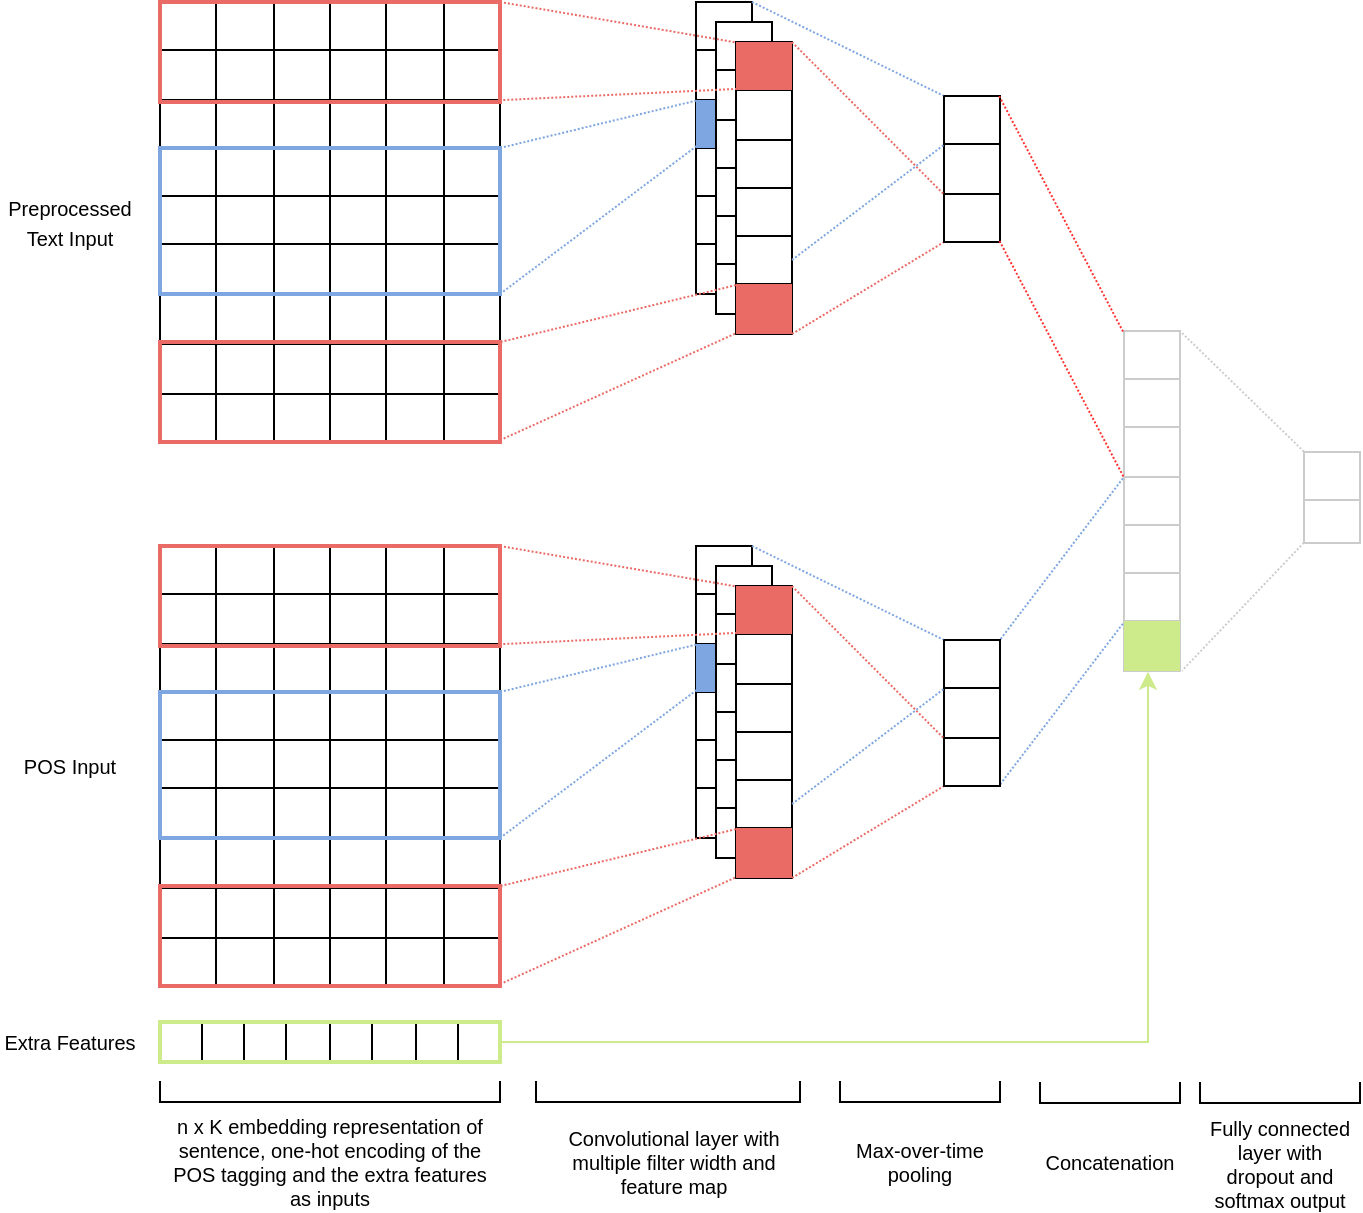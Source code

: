 <mxfile version="14.8.0" type="device"><diagram id="i8zp7U_llkC-iC8AYMg6" name="Page-1"><mxGraphModel dx="1331" dy="747" grid="1" gridSize="10" guides="1" tooltips="1" connect="1" arrows="1" fold="1" page="1" pageScale="1" pageWidth="827" pageHeight="1169" math="0" shadow="0"><root><mxCell id="0"/><mxCell id="1" parent="0"/><mxCell id="YnoD6U58LJj1mhNqo_cu-68" style="shape=partialRectangle;html=1;whiteSpace=wrap;connectable=0;fillColor=none;top=0;left=0;bottom=0;right=0;overflow=hidden;" vertex="1" parent="1"><mxGeometry x="247" y="250" width="33" height="32" as="geometry"/></mxCell><mxCell id="YnoD6U58LJj1mhNqo_cu-69" value="" style="shape=partialRectangle;html=1;whiteSpace=wrap;connectable=0;fillColor=none;top=0;left=0;bottom=0;right=0;overflow=hidden;" vertex="1" parent="1"><mxGeometry x="247" y="282" width="33" height="33" as="geometry"/></mxCell><mxCell id="YnoD6U58LJj1mhNqo_cu-70" value="" style="shape=partialRectangle;html=1;whiteSpace=wrap;connectable=0;fillColor=none;top=0;left=0;bottom=0;right=0;overflow=hidden;" vertex="1" parent="1"><mxGeometry x="247" y="315" width="33" height="33" as="geometry"/></mxCell><mxCell id="YnoD6U58LJj1mhNqo_cu-71" value="" style="shape=partialRectangle;html=1;whiteSpace=wrap;connectable=0;fillColor=none;top=0;left=0;bottom=0;right=0;overflow=hidden;" vertex="1" parent="1"><mxGeometry x="247" y="320" width="33" height="32" as="geometry"/></mxCell><mxCell id="YnoD6U58LJj1mhNqo_cu-136" value="" style="shape=table;html=1;whiteSpace=wrap;startSize=0;container=1;collapsible=0;childLayout=tableLayout;" vertex="1" parent="1"><mxGeometry x="80" y="90" width="170" height="220" as="geometry"/></mxCell><mxCell id="YnoD6U58LJj1mhNqo_cu-137" style="shape=partialRectangle;html=1;whiteSpace=wrap;collapsible=0;dropTarget=0;pointerEvents=0;fillColor=none;top=0;left=0;bottom=0;right=0;points=[[0,0.5],[1,0.5]];portConstraint=eastwest;" vertex="1" parent="YnoD6U58LJj1mhNqo_cu-136"><mxGeometry width="170" height="24" as="geometry"/></mxCell><mxCell id="YnoD6U58LJj1mhNqo_cu-138" style="shape=partialRectangle;html=1;whiteSpace=wrap;connectable=0;fillColor=none;top=0;left=0;bottom=0;right=0;overflow=hidden;" vertex="1" parent="YnoD6U58LJj1mhNqo_cu-137"><mxGeometry width="28" height="24" as="geometry"/></mxCell><mxCell id="YnoD6U58LJj1mhNqo_cu-139" style="shape=partialRectangle;html=1;whiteSpace=wrap;connectable=0;fillColor=none;top=0;left=0;bottom=0;right=0;overflow=hidden;" vertex="1" parent="YnoD6U58LJj1mhNqo_cu-137"><mxGeometry x="28" width="29" height="24" as="geometry"/></mxCell><mxCell id="YnoD6U58LJj1mhNqo_cu-140" style="shape=partialRectangle;html=1;whiteSpace=wrap;connectable=0;fillColor=none;top=0;left=0;bottom=0;right=0;overflow=hidden;" vertex="1" parent="YnoD6U58LJj1mhNqo_cu-137"><mxGeometry x="57" width="28" height="24" as="geometry"/></mxCell><mxCell id="YnoD6U58LJj1mhNqo_cu-141" style="shape=partialRectangle;html=1;whiteSpace=wrap;connectable=0;fillColor=none;top=0;left=0;bottom=0;right=0;overflow=hidden;" vertex="1" parent="YnoD6U58LJj1mhNqo_cu-137"><mxGeometry x="85" width="28" height="24" as="geometry"/></mxCell><mxCell id="YnoD6U58LJj1mhNqo_cu-142" style="shape=partialRectangle;html=1;whiteSpace=wrap;connectable=0;fillColor=none;top=0;left=0;bottom=0;right=0;overflow=hidden;" vertex="1" parent="YnoD6U58LJj1mhNqo_cu-137"><mxGeometry x="113" width="29" height="24" as="geometry"/></mxCell><mxCell id="YnoD6U58LJj1mhNqo_cu-143" style="shape=partialRectangle;html=1;whiteSpace=wrap;connectable=0;fillColor=none;top=0;left=0;bottom=0;right=0;overflow=hidden;" vertex="1" parent="YnoD6U58LJj1mhNqo_cu-137"><mxGeometry x="142" width="28" height="24" as="geometry"/></mxCell><mxCell id="YnoD6U58LJj1mhNqo_cu-144" style="shape=partialRectangle;html=1;whiteSpace=wrap;collapsible=0;dropTarget=0;pointerEvents=0;fillColor=none;top=0;left=0;bottom=0;right=0;points=[[0,0.5],[1,0.5]];portConstraint=eastwest;" vertex="1" parent="YnoD6U58LJj1mhNqo_cu-136"><mxGeometry y="24" width="170" height="25" as="geometry"/></mxCell><mxCell id="YnoD6U58LJj1mhNqo_cu-145" style="shape=partialRectangle;html=1;whiteSpace=wrap;connectable=0;fillColor=none;top=0;left=0;bottom=0;right=0;overflow=hidden;" vertex="1" parent="YnoD6U58LJj1mhNqo_cu-144"><mxGeometry width="28" height="25" as="geometry"/></mxCell><mxCell id="YnoD6U58LJj1mhNqo_cu-146" style="shape=partialRectangle;html=1;whiteSpace=wrap;connectable=0;fillColor=none;top=0;left=0;bottom=0;right=0;overflow=hidden;" vertex="1" parent="YnoD6U58LJj1mhNqo_cu-144"><mxGeometry x="28" width="29" height="25" as="geometry"/></mxCell><mxCell id="YnoD6U58LJj1mhNqo_cu-147" style="shape=partialRectangle;html=1;whiteSpace=wrap;connectable=0;fillColor=none;top=0;left=0;bottom=0;right=0;overflow=hidden;" vertex="1" parent="YnoD6U58LJj1mhNqo_cu-144"><mxGeometry x="57" width="28" height="25" as="geometry"/></mxCell><mxCell id="YnoD6U58LJj1mhNqo_cu-148" style="shape=partialRectangle;html=1;whiteSpace=wrap;connectable=0;fillColor=none;top=0;left=0;bottom=0;right=0;overflow=hidden;" vertex="1" parent="YnoD6U58LJj1mhNqo_cu-144"><mxGeometry x="85" width="28" height="25" as="geometry"/></mxCell><mxCell id="YnoD6U58LJj1mhNqo_cu-149" style="shape=partialRectangle;html=1;whiteSpace=wrap;connectable=0;fillColor=none;top=0;left=0;bottom=0;right=0;overflow=hidden;" vertex="1" parent="YnoD6U58LJj1mhNqo_cu-144"><mxGeometry x="113" width="29" height="25" as="geometry"/></mxCell><mxCell id="YnoD6U58LJj1mhNqo_cu-150" style="shape=partialRectangle;html=1;whiteSpace=wrap;connectable=0;fillColor=none;top=0;left=0;bottom=0;right=0;overflow=hidden;" vertex="1" parent="YnoD6U58LJj1mhNqo_cu-144"><mxGeometry x="142" width="28" height="25" as="geometry"/></mxCell><mxCell id="YnoD6U58LJj1mhNqo_cu-151" style="shape=partialRectangle;html=1;whiteSpace=wrap;collapsible=0;dropTarget=0;pointerEvents=0;fillColor=none;top=0;left=0;bottom=0;right=0;points=[[0,0.5],[1,0.5]];portConstraint=eastwest;" vertex="1" parent="YnoD6U58LJj1mhNqo_cu-136"><mxGeometry y="49" width="170" height="24" as="geometry"/></mxCell><mxCell id="YnoD6U58LJj1mhNqo_cu-152" style="shape=partialRectangle;html=1;whiteSpace=wrap;connectable=0;fillColor=none;top=0;left=0;bottom=0;right=0;overflow=hidden;" vertex="1" parent="YnoD6U58LJj1mhNqo_cu-151"><mxGeometry width="28" height="24" as="geometry"/></mxCell><mxCell id="YnoD6U58LJj1mhNqo_cu-153" style="shape=partialRectangle;html=1;whiteSpace=wrap;connectable=0;fillColor=none;top=0;left=0;bottom=0;right=0;overflow=hidden;" vertex="1" parent="YnoD6U58LJj1mhNqo_cu-151"><mxGeometry x="28" width="29" height="24" as="geometry"/></mxCell><mxCell id="YnoD6U58LJj1mhNqo_cu-154" style="shape=partialRectangle;html=1;whiteSpace=wrap;connectable=0;fillColor=none;top=0;left=0;bottom=0;right=0;overflow=hidden;" vertex="1" parent="YnoD6U58LJj1mhNqo_cu-151"><mxGeometry x="57" width="28" height="24" as="geometry"/></mxCell><mxCell id="YnoD6U58LJj1mhNqo_cu-155" style="shape=partialRectangle;html=1;whiteSpace=wrap;connectable=0;fillColor=none;top=0;left=0;bottom=0;right=0;overflow=hidden;" vertex="1" parent="YnoD6U58LJj1mhNqo_cu-151"><mxGeometry x="85" width="28" height="24" as="geometry"/></mxCell><mxCell id="YnoD6U58LJj1mhNqo_cu-156" style="shape=partialRectangle;html=1;whiteSpace=wrap;connectable=0;fillColor=none;top=0;left=0;bottom=0;right=0;overflow=hidden;" vertex="1" parent="YnoD6U58LJj1mhNqo_cu-151"><mxGeometry x="113" width="29" height="24" as="geometry"/></mxCell><mxCell id="YnoD6U58LJj1mhNqo_cu-157" style="shape=partialRectangle;html=1;whiteSpace=wrap;connectable=0;fillColor=none;top=0;left=0;bottom=0;right=0;overflow=hidden;" vertex="1" parent="YnoD6U58LJj1mhNqo_cu-151"><mxGeometry x="142" width="28" height="24" as="geometry"/></mxCell><mxCell id="YnoD6U58LJj1mhNqo_cu-158" style="shape=partialRectangle;html=1;whiteSpace=wrap;collapsible=0;dropTarget=0;pointerEvents=0;fillColor=none;top=0;left=0;bottom=0;right=0;points=[[0,0.5],[1,0.5]];portConstraint=eastwest;" vertex="1" parent="YnoD6U58LJj1mhNqo_cu-136"><mxGeometry y="73" width="170" height="24" as="geometry"/></mxCell><mxCell id="YnoD6U58LJj1mhNqo_cu-159" style="shape=partialRectangle;html=1;whiteSpace=wrap;connectable=0;fillColor=none;top=0;left=0;bottom=0;right=0;overflow=hidden;" vertex="1" parent="YnoD6U58LJj1mhNqo_cu-158"><mxGeometry width="28" height="24" as="geometry"/></mxCell><mxCell id="YnoD6U58LJj1mhNqo_cu-160" style="shape=partialRectangle;html=1;whiteSpace=wrap;connectable=0;fillColor=none;top=0;left=0;bottom=0;right=0;overflow=hidden;" vertex="1" parent="YnoD6U58LJj1mhNqo_cu-158"><mxGeometry x="28" width="29" height="24" as="geometry"/></mxCell><mxCell id="YnoD6U58LJj1mhNqo_cu-161" style="shape=partialRectangle;html=1;whiteSpace=wrap;connectable=0;fillColor=none;top=0;left=0;bottom=0;right=0;overflow=hidden;" vertex="1" parent="YnoD6U58LJj1mhNqo_cu-158"><mxGeometry x="57" width="28" height="24" as="geometry"/></mxCell><mxCell id="YnoD6U58LJj1mhNqo_cu-162" style="shape=partialRectangle;html=1;whiteSpace=wrap;connectable=0;fillColor=none;top=0;left=0;bottom=0;right=0;overflow=hidden;" vertex="1" parent="YnoD6U58LJj1mhNqo_cu-158"><mxGeometry x="85" width="28" height="24" as="geometry"/></mxCell><mxCell id="YnoD6U58LJj1mhNqo_cu-163" style="shape=partialRectangle;html=1;whiteSpace=wrap;connectable=0;fillColor=none;top=0;left=0;bottom=0;right=0;overflow=hidden;" vertex="1" parent="YnoD6U58LJj1mhNqo_cu-158"><mxGeometry x="113" width="29" height="24" as="geometry"/></mxCell><mxCell id="YnoD6U58LJj1mhNqo_cu-164" style="shape=partialRectangle;html=1;whiteSpace=wrap;connectable=0;fillColor=none;top=0;left=0;bottom=0;right=0;overflow=hidden;" vertex="1" parent="YnoD6U58LJj1mhNqo_cu-158"><mxGeometry x="142" width="28" height="24" as="geometry"/></mxCell><mxCell id="YnoD6U58LJj1mhNqo_cu-165" style="shape=partialRectangle;html=1;whiteSpace=wrap;collapsible=0;dropTarget=0;pointerEvents=0;fillColor=none;top=0;left=0;bottom=0;right=0;points=[[0,0.5],[1,0.5]];portConstraint=eastwest;" vertex="1" parent="YnoD6U58LJj1mhNqo_cu-136"><mxGeometry y="97" width="170" height="24" as="geometry"/></mxCell><mxCell id="YnoD6U58LJj1mhNqo_cu-166" style="shape=partialRectangle;html=1;whiteSpace=wrap;connectable=0;fillColor=none;top=0;left=0;bottom=0;right=0;overflow=hidden;" vertex="1" parent="YnoD6U58LJj1mhNqo_cu-165"><mxGeometry width="28" height="24" as="geometry"/></mxCell><mxCell id="YnoD6U58LJj1mhNqo_cu-167" style="shape=partialRectangle;html=1;whiteSpace=wrap;connectable=0;fillColor=none;top=0;left=0;bottom=0;right=0;overflow=hidden;" vertex="1" parent="YnoD6U58LJj1mhNqo_cu-165"><mxGeometry x="28" width="29" height="24" as="geometry"/></mxCell><mxCell id="YnoD6U58LJj1mhNqo_cu-168" style="shape=partialRectangle;html=1;whiteSpace=wrap;connectable=0;fillColor=none;top=0;left=0;bottom=0;right=0;overflow=hidden;" vertex="1" parent="YnoD6U58LJj1mhNqo_cu-165"><mxGeometry x="57" width="28" height="24" as="geometry"/></mxCell><mxCell id="YnoD6U58LJj1mhNqo_cu-169" style="shape=partialRectangle;html=1;whiteSpace=wrap;connectable=0;fillColor=none;top=0;left=0;bottom=0;right=0;overflow=hidden;" vertex="1" parent="YnoD6U58LJj1mhNqo_cu-165"><mxGeometry x="85" width="28" height="24" as="geometry"/></mxCell><mxCell id="YnoD6U58LJj1mhNqo_cu-170" style="shape=partialRectangle;html=1;whiteSpace=wrap;connectable=0;fillColor=none;top=0;left=0;bottom=0;right=0;overflow=hidden;" vertex="1" parent="YnoD6U58LJj1mhNqo_cu-165"><mxGeometry x="113" width="29" height="24" as="geometry"/></mxCell><mxCell id="YnoD6U58LJj1mhNqo_cu-171" style="shape=partialRectangle;html=1;whiteSpace=wrap;connectable=0;fillColor=none;top=0;left=0;bottom=0;right=0;overflow=hidden;" vertex="1" parent="YnoD6U58LJj1mhNqo_cu-165"><mxGeometry x="142" width="28" height="24" as="geometry"/></mxCell><mxCell id="YnoD6U58LJj1mhNqo_cu-172" style="shape=partialRectangle;html=1;whiteSpace=wrap;collapsible=0;dropTarget=0;pointerEvents=0;fillColor=none;top=0;left=0;bottom=0;right=0;points=[[0,0.5],[1,0.5]];portConstraint=eastwest;" vertex="1" parent="YnoD6U58LJj1mhNqo_cu-136"><mxGeometry y="121" width="170" height="25" as="geometry"/></mxCell><mxCell id="YnoD6U58LJj1mhNqo_cu-173" style="shape=partialRectangle;html=1;whiteSpace=wrap;connectable=0;fillColor=none;top=0;left=0;bottom=0;right=0;overflow=hidden;" vertex="1" parent="YnoD6U58LJj1mhNqo_cu-172"><mxGeometry width="28" height="25" as="geometry"/></mxCell><mxCell id="YnoD6U58LJj1mhNqo_cu-174" style="shape=partialRectangle;html=1;whiteSpace=wrap;connectable=0;fillColor=none;top=0;left=0;bottom=0;right=0;overflow=hidden;" vertex="1" parent="YnoD6U58LJj1mhNqo_cu-172"><mxGeometry x="28" width="29" height="25" as="geometry"/></mxCell><mxCell id="YnoD6U58LJj1mhNqo_cu-175" style="shape=partialRectangle;html=1;whiteSpace=wrap;connectable=0;fillColor=none;top=0;left=0;bottom=0;right=0;overflow=hidden;" vertex="1" parent="YnoD6U58LJj1mhNqo_cu-172"><mxGeometry x="57" width="28" height="25" as="geometry"/></mxCell><mxCell id="YnoD6U58LJj1mhNqo_cu-176" style="shape=partialRectangle;html=1;whiteSpace=wrap;connectable=0;fillColor=none;top=0;left=0;bottom=0;right=0;overflow=hidden;" vertex="1" parent="YnoD6U58LJj1mhNqo_cu-172"><mxGeometry x="85" width="28" height="25" as="geometry"/></mxCell><mxCell id="YnoD6U58LJj1mhNqo_cu-177" style="shape=partialRectangle;html=1;whiteSpace=wrap;connectable=0;fillColor=none;top=0;left=0;bottom=0;right=0;overflow=hidden;" vertex="1" parent="YnoD6U58LJj1mhNqo_cu-172"><mxGeometry x="113" width="29" height="25" as="geometry"/></mxCell><mxCell id="YnoD6U58LJj1mhNqo_cu-178" style="shape=partialRectangle;html=1;whiteSpace=wrap;connectable=0;fillColor=none;top=0;left=0;bottom=0;right=0;overflow=hidden;" vertex="1" parent="YnoD6U58LJj1mhNqo_cu-172"><mxGeometry x="142" width="28" height="25" as="geometry"/></mxCell><mxCell id="YnoD6U58LJj1mhNqo_cu-179" value="" style="shape=partialRectangle;html=1;whiteSpace=wrap;collapsible=0;dropTarget=0;pointerEvents=0;fillColor=none;top=0;left=0;bottom=0;right=0;points=[[0,0.5],[1,0.5]];portConstraint=eastwest;" vertex="1" parent="YnoD6U58LJj1mhNqo_cu-136"><mxGeometry y="146" width="170" height="25" as="geometry"/></mxCell><mxCell id="YnoD6U58LJj1mhNqo_cu-180" style="shape=partialRectangle;html=1;whiteSpace=wrap;connectable=0;fillColor=none;top=0;left=0;bottom=0;right=0;overflow=hidden;" vertex="1" parent="YnoD6U58LJj1mhNqo_cu-179"><mxGeometry width="28" height="25" as="geometry"/></mxCell><mxCell id="YnoD6U58LJj1mhNqo_cu-181" style="shape=partialRectangle;html=1;whiteSpace=wrap;connectable=0;fillColor=none;top=0;left=0;bottom=0;right=0;overflow=hidden;" vertex="1" parent="YnoD6U58LJj1mhNqo_cu-179"><mxGeometry x="28" width="29" height="25" as="geometry"/></mxCell><mxCell id="YnoD6U58LJj1mhNqo_cu-182" style="shape=partialRectangle;html=1;whiteSpace=wrap;connectable=0;fillColor=none;top=0;left=0;bottom=0;right=0;overflow=hidden;" vertex="1" parent="YnoD6U58LJj1mhNqo_cu-179"><mxGeometry x="57" width="28" height="25" as="geometry"/></mxCell><mxCell id="YnoD6U58LJj1mhNqo_cu-183" value="" style="shape=partialRectangle;html=1;whiteSpace=wrap;connectable=0;fillColor=none;top=0;left=0;bottom=0;right=0;overflow=hidden;" vertex="1" parent="YnoD6U58LJj1mhNqo_cu-179"><mxGeometry x="85" width="28" height="25" as="geometry"/></mxCell><mxCell id="YnoD6U58LJj1mhNqo_cu-184" value="" style="shape=partialRectangle;html=1;whiteSpace=wrap;connectable=0;fillColor=none;top=0;left=0;bottom=0;right=0;overflow=hidden;" vertex="1" parent="YnoD6U58LJj1mhNqo_cu-179"><mxGeometry x="113" width="29" height="25" as="geometry"/></mxCell><mxCell id="YnoD6U58LJj1mhNqo_cu-185" value="" style="shape=partialRectangle;html=1;whiteSpace=wrap;connectable=0;fillColor=none;top=0;left=0;bottom=0;right=0;overflow=hidden;" vertex="1" parent="YnoD6U58LJj1mhNqo_cu-179"><mxGeometry x="142" width="28" height="25" as="geometry"/></mxCell><mxCell id="YnoD6U58LJj1mhNqo_cu-186" value="" style="shape=partialRectangle;html=1;whiteSpace=wrap;collapsible=0;dropTarget=0;pointerEvents=0;fillColor=none;top=0;left=0;bottom=0;right=0;points=[[0,0.5],[1,0.5]];portConstraint=eastwest;" vertex="1" parent="YnoD6U58LJj1mhNqo_cu-136"><mxGeometry y="171" width="170" height="25" as="geometry"/></mxCell><mxCell id="YnoD6U58LJj1mhNqo_cu-187" style="shape=partialRectangle;html=1;whiteSpace=wrap;connectable=0;fillColor=none;top=0;left=0;bottom=0;right=0;overflow=hidden;" vertex="1" parent="YnoD6U58LJj1mhNqo_cu-186"><mxGeometry width="28" height="25" as="geometry"/></mxCell><mxCell id="YnoD6U58LJj1mhNqo_cu-188" style="shape=partialRectangle;html=1;whiteSpace=wrap;connectable=0;fillColor=none;top=0;left=0;bottom=0;right=0;overflow=hidden;" vertex="1" parent="YnoD6U58LJj1mhNqo_cu-186"><mxGeometry x="28" width="29" height="25" as="geometry"/></mxCell><mxCell id="YnoD6U58LJj1mhNqo_cu-189" style="shape=partialRectangle;html=1;whiteSpace=wrap;connectable=0;fillColor=none;top=0;left=0;bottom=0;right=0;overflow=hidden;" vertex="1" parent="YnoD6U58LJj1mhNqo_cu-186"><mxGeometry x="57" width="28" height="25" as="geometry"/></mxCell><mxCell id="YnoD6U58LJj1mhNqo_cu-190" value="" style="shape=partialRectangle;html=1;whiteSpace=wrap;connectable=0;fillColor=none;top=0;left=0;bottom=0;right=0;overflow=hidden;" vertex="1" parent="YnoD6U58LJj1mhNqo_cu-186"><mxGeometry x="85" width="28" height="25" as="geometry"/></mxCell><mxCell id="YnoD6U58LJj1mhNqo_cu-191" value="" style="shape=partialRectangle;html=1;whiteSpace=wrap;connectable=0;fillColor=none;top=0;left=0;bottom=0;right=0;overflow=hidden;" vertex="1" parent="YnoD6U58LJj1mhNqo_cu-186"><mxGeometry x="113" width="29" height="25" as="geometry"/></mxCell><mxCell id="YnoD6U58LJj1mhNqo_cu-192" value="" style="shape=partialRectangle;html=1;whiteSpace=wrap;connectable=0;fillColor=none;top=0;left=0;bottom=0;right=0;overflow=hidden;" vertex="1" parent="YnoD6U58LJj1mhNqo_cu-186"><mxGeometry x="142" width="28" height="25" as="geometry"/></mxCell><mxCell id="YnoD6U58LJj1mhNqo_cu-193" value="" style="shape=partialRectangle;html=1;whiteSpace=wrap;collapsible=0;dropTarget=0;pointerEvents=0;fillColor=none;top=0;left=0;bottom=0;right=0;points=[[0,0.5],[1,0.5]];portConstraint=eastwest;" vertex="1" parent="YnoD6U58LJj1mhNqo_cu-136"><mxGeometry y="196" width="170" height="24" as="geometry"/></mxCell><mxCell id="YnoD6U58LJj1mhNqo_cu-194" style="shape=partialRectangle;html=1;whiteSpace=wrap;connectable=0;fillColor=none;top=0;left=0;bottom=0;right=0;overflow=hidden;" vertex="1" parent="YnoD6U58LJj1mhNqo_cu-193"><mxGeometry width="28" height="24" as="geometry"/></mxCell><mxCell id="YnoD6U58LJj1mhNqo_cu-195" style="shape=partialRectangle;html=1;whiteSpace=wrap;connectable=0;fillColor=none;top=0;left=0;bottom=0;right=0;overflow=hidden;" vertex="1" parent="YnoD6U58LJj1mhNqo_cu-193"><mxGeometry x="28" width="29" height="24" as="geometry"/></mxCell><mxCell id="YnoD6U58LJj1mhNqo_cu-196" style="shape=partialRectangle;html=1;whiteSpace=wrap;connectable=0;fillColor=none;top=0;left=0;bottom=0;right=0;overflow=hidden;" vertex="1" parent="YnoD6U58LJj1mhNqo_cu-193"><mxGeometry x="57" width="28" height="24" as="geometry"/></mxCell><mxCell id="YnoD6U58LJj1mhNqo_cu-197" value="" style="shape=partialRectangle;html=1;whiteSpace=wrap;connectable=0;fillColor=none;top=0;left=0;bottom=0;right=0;overflow=hidden;" vertex="1" parent="YnoD6U58LJj1mhNqo_cu-193"><mxGeometry x="85" width="28" height="24" as="geometry"/></mxCell><mxCell id="YnoD6U58LJj1mhNqo_cu-198" value="" style="shape=partialRectangle;html=1;whiteSpace=wrap;connectable=0;fillColor=none;top=0;left=0;bottom=0;right=0;overflow=hidden;" vertex="1" parent="YnoD6U58LJj1mhNqo_cu-193"><mxGeometry x="113" width="29" height="24" as="geometry"/></mxCell><mxCell id="YnoD6U58LJj1mhNqo_cu-199" value="" style="shape=partialRectangle;html=1;whiteSpace=wrap;connectable=0;fillColor=none;top=0;left=0;bottom=0;right=0;overflow=hidden;" vertex="1" parent="YnoD6U58LJj1mhNqo_cu-193"><mxGeometry x="142" width="28" height="24" as="geometry"/></mxCell><mxCell id="YnoD6U58LJj1mhNqo_cu-213" value="" style="shape=table;html=1;whiteSpace=wrap;startSize=0;container=1;collapsible=0;childLayout=tableLayout;" vertex="1" parent="1"><mxGeometry x="348" y="90" width="28" height="146" as="geometry"/></mxCell><mxCell id="YnoD6U58LJj1mhNqo_cu-214" style="shape=partialRectangle;html=1;whiteSpace=wrap;collapsible=0;dropTarget=0;pointerEvents=0;fillColor=none;top=0;left=0;bottom=0;right=0;points=[[0,0.5],[1,0.5]];portConstraint=eastwest;" vertex="1" parent="YnoD6U58LJj1mhNqo_cu-213"><mxGeometry width="28" height="24" as="geometry"/></mxCell><mxCell id="YnoD6U58LJj1mhNqo_cu-215" style="shape=partialRectangle;html=1;whiteSpace=wrap;connectable=0;fillColor=none;top=0;left=0;bottom=0;right=0;overflow=hidden;" vertex="1" parent="YnoD6U58LJj1mhNqo_cu-214"><mxGeometry width="28" height="24" as="geometry"/></mxCell><mxCell id="YnoD6U58LJj1mhNqo_cu-221" style="shape=partialRectangle;html=1;whiteSpace=wrap;collapsible=0;dropTarget=0;pointerEvents=0;fillColor=none;top=0;left=0;bottom=0;right=0;points=[[0,0.5],[1,0.5]];portConstraint=eastwest;" vertex="1" parent="YnoD6U58LJj1mhNqo_cu-213"><mxGeometry y="24" width="28" height="25" as="geometry"/></mxCell><mxCell id="YnoD6U58LJj1mhNqo_cu-222" style="shape=partialRectangle;html=1;whiteSpace=wrap;connectable=0;fillColor=none;top=0;left=0;bottom=0;right=0;overflow=hidden;" vertex="1" parent="YnoD6U58LJj1mhNqo_cu-221"><mxGeometry width="28" height="25" as="geometry"/></mxCell><mxCell id="YnoD6U58LJj1mhNqo_cu-228" style="shape=partialRectangle;html=1;whiteSpace=wrap;collapsible=0;dropTarget=0;pointerEvents=0;fillColor=none;top=0;left=0;bottom=0;right=0;points=[[0,0.5],[1,0.5]];portConstraint=eastwest;" vertex="1" parent="YnoD6U58LJj1mhNqo_cu-213"><mxGeometry y="49" width="28" height="24" as="geometry"/></mxCell><mxCell id="YnoD6U58LJj1mhNqo_cu-229" style="shape=partialRectangle;html=1;whiteSpace=wrap;connectable=0;top=0;left=0;bottom=0;right=0;overflow=hidden;strokeColor=#7EA6E0;strokeWidth=1;fillColor=#7EA6E0;" vertex="1" parent="YnoD6U58LJj1mhNqo_cu-228"><mxGeometry width="28" height="24" as="geometry"/></mxCell><mxCell id="YnoD6U58LJj1mhNqo_cu-235" style="shape=partialRectangle;html=1;whiteSpace=wrap;collapsible=0;dropTarget=0;pointerEvents=0;fillColor=none;top=0;left=0;bottom=0;right=0;points=[[0,0.5],[1,0.5]];portConstraint=eastwest;" vertex="1" parent="YnoD6U58LJj1mhNqo_cu-213"><mxGeometry y="73" width="28" height="24" as="geometry"/></mxCell><mxCell id="YnoD6U58LJj1mhNqo_cu-236" style="shape=partialRectangle;html=1;whiteSpace=wrap;connectable=0;fillColor=none;top=0;left=0;bottom=0;right=0;overflow=hidden;" vertex="1" parent="YnoD6U58LJj1mhNqo_cu-235"><mxGeometry width="28" height="24" as="geometry"/></mxCell><mxCell id="YnoD6U58LJj1mhNqo_cu-242" style="shape=partialRectangle;html=1;whiteSpace=wrap;collapsible=0;dropTarget=0;pointerEvents=0;fillColor=none;top=0;left=0;bottom=0;right=0;points=[[0,0.5],[1,0.5]];portConstraint=eastwest;" vertex="1" parent="YnoD6U58LJj1mhNqo_cu-213"><mxGeometry y="97" width="28" height="24" as="geometry"/></mxCell><mxCell id="YnoD6U58LJj1mhNqo_cu-243" style="shape=partialRectangle;html=1;whiteSpace=wrap;connectable=0;fillColor=none;top=0;left=0;bottom=0;right=0;overflow=hidden;" vertex="1" parent="YnoD6U58LJj1mhNqo_cu-242"><mxGeometry width="28" height="24" as="geometry"/></mxCell><mxCell id="YnoD6U58LJj1mhNqo_cu-249" style="shape=partialRectangle;html=1;whiteSpace=wrap;collapsible=0;dropTarget=0;pointerEvents=0;fillColor=none;top=0;left=0;bottom=0;right=0;points=[[0,0.5],[1,0.5]];portConstraint=eastwest;" vertex="1" parent="YnoD6U58LJj1mhNqo_cu-213"><mxGeometry y="121" width="28" height="25" as="geometry"/></mxCell><mxCell id="YnoD6U58LJj1mhNqo_cu-250" style="shape=partialRectangle;html=1;whiteSpace=wrap;connectable=0;fillColor=none;top=0;left=0;bottom=0;right=0;overflow=hidden;" vertex="1" parent="YnoD6U58LJj1mhNqo_cu-249"><mxGeometry width="28" height="25" as="geometry"/></mxCell><mxCell id="YnoD6U58LJj1mhNqo_cu-277" value="" style="shape=partialRectangle;html=1;whiteSpace=wrap;collapsible=0;dropTarget=0;pointerEvents=0;fillColor=none;top=0;left=0;bottom=0;right=0;points=[[0,0.5],[1,0.5]];portConstraint=eastwest;" vertex="1" parent="1"><mxGeometry x="358" y="296" width="28" height="24" as="geometry"/></mxCell><mxCell id="YnoD6U58LJj1mhNqo_cu-278" style="shape=partialRectangle;html=1;whiteSpace=wrap;connectable=0;fillColor=none;top=0;left=0;bottom=0;right=0;overflow=hidden;" vertex="1" parent="YnoD6U58LJj1mhNqo_cu-277"><mxGeometry width="28" height="24" as="geometry"/></mxCell><mxCell id="YnoD6U58LJj1mhNqo_cu-436" value="" style="shape=table;html=1;whiteSpace=wrap;startSize=0;container=1;collapsible=0;childLayout=tableLayout;" vertex="1" parent="1"><mxGeometry x="358" y="100" width="28" height="146" as="geometry"/></mxCell><mxCell id="YnoD6U58LJj1mhNqo_cu-437" style="shape=partialRectangle;html=1;whiteSpace=wrap;collapsible=0;dropTarget=0;pointerEvents=0;fillColor=none;top=0;left=0;bottom=0;right=0;points=[[0,0.5],[1,0.5]];portConstraint=eastwest;" vertex="1" parent="YnoD6U58LJj1mhNqo_cu-436"><mxGeometry width="28" height="24" as="geometry"/></mxCell><mxCell id="YnoD6U58LJj1mhNqo_cu-438" style="shape=partialRectangle;html=1;whiteSpace=wrap;connectable=0;fillColor=none;top=0;left=0;bottom=0;right=0;overflow=hidden;" vertex="1" parent="YnoD6U58LJj1mhNqo_cu-437"><mxGeometry width="28" height="24" as="geometry"/></mxCell><mxCell id="YnoD6U58LJj1mhNqo_cu-439" style="shape=partialRectangle;html=1;whiteSpace=wrap;collapsible=0;dropTarget=0;pointerEvents=0;fillColor=none;top=0;left=0;bottom=0;right=0;points=[[0,0.5],[1,0.5]];portConstraint=eastwest;" vertex="1" parent="YnoD6U58LJj1mhNqo_cu-436"><mxGeometry y="24" width="28" height="25" as="geometry"/></mxCell><mxCell id="YnoD6U58LJj1mhNqo_cu-440" style="shape=partialRectangle;html=1;whiteSpace=wrap;connectable=0;fillColor=none;top=0;left=0;bottom=0;right=0;overflow=hidden;" vertex="1" parent="YnoD6U58LJj1mhNqo_cu-439"><mxGeometry width="28" height="25" as="geometry"/></mxCell><mxCell id="YnoD6U58LJj1mhNqo_cu-441" style="shape=partialRectangle;html=1;whiteSpace=wrap;collapsible=0;dropTarget=0;pointerEvents=0;fillColor=none;top=0;left=0;bottom=0;right=0;points=[[0,0.5],[1,0.5]];portConstraint=eastwest;" vertex="1" parent="YnoD6U58LJj1mhNqo_cu-436"><mxGeometry y="49" width="28" height="24" as="geometry"/></mxCell><mxCell id="YnoD6U58LJj1mhNqo_cu-442" style="shape=partialRectangle;html=1;whiteSpace=wrap;connectable=0;fillColor=none;top=0;left=0;bottom=0;right=0;overflow=hidden;" vertex="1" parent="YnoD6U58LJj1mhNqo_cu-441"><mxGeometry width="28" height="24" as="geometry"/></mxCell><mxCell id="YnoD6U58LJj1mhNqo_cu-443" style="shape=partialRectangle;html=1;whiteSpace=wrap;collapsible=0;dropTarget=0;pointerEvents=0;fillColor=none;top=0;left=0;bottom=0;right=0;points=[[0,0.5],[1,0.5]];portConstraint=eastwest;" vertex="1" parent="YnoD6U58LJj1mhNqo_cu-436"><mxGeometry y="73" width="28" height="24" as="geometry"/></mxCell><mxCell id="YnoD6U58LJj1mhNqo_cu-444" style="shape=partialRectangle;html=1;whiteSpace=wrap;connectable=0;fillColor=none;top=0;left=0;bottom=0;right=0;overflow=hidden;" vertex="1" parent="YnoD6U58LJj1mhNqo_cu-443"><mxGeometry width="28" height="24" as="geometry"/></mxCell><mxCell id="YnoD6U58LJj1mhNqo_cu-445" style="shape=partialRectangle;html=1;whiteSpace=wrap;collapsible=0;dropTarget=0;pointerEvents=0;fillColor=none;top=0;left=0;bottom=0;right=0;points=[[0,0.5],[1,0.5]];portConstraint=eastwest;" vertex="1" parent="YnoD6U58LJj1mhNqo_cu-436"><mxGeometry y="97" width="28" height="24" as="geometry"/></mxCell><mxCell id="YnoD6U58LJj1mhNqo_cu-446" style="shape=partialRectangle;html=1;whiteSpace=wrap;connectable=0;fillColor=none;top=0;left=0;bottom=0;right=0;overflow=hidden;" vertex="1" parent="YnoD6U58LJj1mhNqo_cu-445"><mxGeometry width="28" height="24" as="geometry"/></mxCell><mxCell id="YnoD6U58LJj1mhNqo_cu-447" style="shape=partialRectangle;html=1;whiteSpace=wrap;collapsible=0;dropTarget=0;pointerEvents=0;fillColor=none;top=0;left=0;bottom=0;right=0;points=[[0,0.5],[1,0.5]];portConstraint=eastwest;" vertex="1" parent="YnoD6U58LJj1mhNqo_cu-436"><mxGeometry y="121" width="28" height="25" as="geometry"/></mxCell><mxCell id="YnoD6U58LJj1mhNqo_cu-448" style="shape=partialRectangle;html=1;whiteSpace=wrap;connectable=0;fillColor=none;top=0;left=0;bottom=0;right=0;overflow=hidden;" vertex="1" parent="YnoD6U58LJj1mhNqo_cu-447"><mxGeometry width="28" height="25" as="geometry"/></mxCell><mxCell id="YnoD6U58LJj1mhNqo_cu-449" value="" style="shape=table;html=1;whiteSpace=wrap;startSize=0;container=1;collapsible=0;childLayout=tableLayout;" vertex="1" parent="1"><mxGeometry x="368" y="110" width="28" height="146" as="geometry"/></mxCell><mxCell id="YnoD6U58LJj1mhNqo_cu-450" style="shape=partialRectangle;html=1;whiteSpace=wrap;collapsible=0;dropTarget=0;pointerEvents=0;fillColor=none;top=0;left=0;bottom=0;right=0;points=[[0,0.5],[1,0.5]];portConstraint=eastwest;" vertex="1" parent="YnoD6U58LJj1mhNqo_cu-449"><mxGeometry width="28" height="24" as="geometry"/></mxCell><mxCell id="YnoD6U58LJj1mhNqo_cu-451" style="shape=partialRectangle;html=1;whiteSpace=wrap;connectable=0;top=0;left=0;bottom=0;right=0;overflow=hidden;perimeterSpacing=2;strokeColor=#36393d;fillColor=#EA6B66;" vertex="1" parent="YnoD6U58LJj1mhNqo_cu-450"><mxGeometry width="28" height="24" as="geometry"/></mxCell><mxCell id="YnoD6U58LJj1mhNqo_cu-452" style="shape=partialRectangle;html=1;whiteSpace=wrap;collapsible=0;dropTarget=0;pointerEvents=0;fillColor=none;top=0;left=0;bottom=0;right=0;points=[[0,0.5],[1,0.5]];portConstraint=eastwest;" vertex="1" parent="YnoD6U58LJj1mhNqo_cu-449"><mxGeometry y="24" width="28" height="25" as="geometry"/></mxCell><mxCell id="YnoD6U58LJj1mhNqo_cu-453" style="shape=partialRectangle;html=1;whiteSpace=wrap;connectable=0;fillColor=none;top=0;left=0;bottom=0;right=0;overflow=hidden;" vertex="1" parent="YnoD6U58LJj1mhNqo_cu-452"><mxGeometry width="28" height="25" as="geometry"/></mxCell><mxCell id="YnoD6U58LJj1mhNqo_cu-454" style="shape=partialRectangle;html=1;whiteSpace=wrap;collapsible=0;dropTarget=0;pointerEvents=0;fillColor=none;top=0;left=0;bottom=0;right=0;points=[[0,0.5],[1,0.5]];portConstraint=eastwest;" vertex="1" parent="YnoD6U58LJj1mhNqo_cu-449"><mxGeometry y="49" width="28" height="24" as="geometry"/></mxCell><mxCell id="YnoD6U58LJj1mhNqo_cu-455" style="shape=partialRectangle;html=1;whiteSpace=wrap;connectable=0;fillColor=none;top=0;left=0;bottom=0;right=0;overflow=hidden;" vertex="1" parent="YnoD6U58LJj1mhNqo_cu-454"><mxGeometry width="28" height="24" as="geometry"/></mxCell><mxCell id="YnoD6U58LJj1mhNqo_cu-456" style="shape=partialRectangle;html=1;whiteSpace=wrap;collapsible=0;dropTarget=0;pointerEvents=0;fillColor=none;top=0;left=0;bottom=0;right=0;points=[[0,0.5],[1,0.5]];portConstraint=eastwest;" vertex="1" parent="YnoD6U58LJj1mhNqo_cu-449"><mxGeometry y="73" width="28" height="24" as="geometry"/></mxCell><mxCell id="YnoD6U58LJj1mhNqo_cu-457" style="shape=partialRectangle;html=1;whiteSpace=wrap;connectable=0;fillColor=none;top=0;left=0;bottom=0;right=0;overflow=hidden;" vertex="1" parent="YnoD6U58LJj1mhNqo_cu-456"><mxGeometry width="28" height="24" as="geometry"/></mxCell><mxCell id="YnoD6U58LJj1mhNqo_cu-458" style="shape=partialRectangle;html=1;whiteSpace=wrap;collapsible=0;dropTarget=0;pointerEvents=0;fillColor=none;top=0;left=0;bottom=0;right=0;points=[[0,0.5],[1,0.5]];portConstraint=eastwest;" vertex="1" parent="YnoD6U58LJj1mhNqo_cu-449"><mxGeometry y="97" width="28" height="24" as="geometry"/></mxCell><mxCell id="YnoD6U58LJj1mhNqo_cu-459" style="shape=partialRectangle;html=1;whiteSpace=wrap;connectable=0;fillColor=none;top=0;left=0;bottom=0;right=0;overflow=hidden;" vertex="1" parent="YnoD6U58LJj1mhNqo_cu-458"><mxGeometry width="28" height="24" as="geometry"/></mxCell><mxCell id="YnoD6U58LJj1mhNqo_cu-460" style="shape=partialRectangle;html=1;whiteSpace=wrap;collapsible=0;dropTarget=0;pointerEvents=0;fillColor=none;top=0;left=0;bottom=0;right=0;points=[[0,0.5],[1,0.5]];portConstraint=eastwest;" vertex="1" parent="YnoD6U58LJj1mhNqo_cu-449"><mxGeometry y="121" width="28" height="25" as="geometry"/></mxCell><mxCell id="YnoD6U58LJj1mhNqo_cu-461" style="shape=partialRectangle;html=1;whiteSpace=wrap;connectable=0;top=0;left=0;bottom=0;right=0;overflow=hidden;strokeColor=#36393d;fillColor=#EA6B66;" vertex="1" parent="YnoD6U58LJj1mhNqo_cu-460"><mxGeometry width="28" height="25" as="geometry"/></mxCell><mxCell id="YnoD6U58LJj1mhNqo_cu-501" value="" style="shape=table;html=1;whiteSpace=wrap;startSize=0;container=1;collapsible=0;childLayout=tableLayout;" vertex="1" parent="1"><mxGeometry x="472" y="137" width="28" height="73" as="geometry"/></mxCell><mxCell id="YnoD6U58LJj1mhNqo_cu-502" style="shape=partialRectangle;html=1;whiteSpace=wrap;collapsible=0;dropTarget=0;pointerEvents=0;fillColor=none;top=0;left=0;bottom=0;right=0;points=[[0,0.5],[1,0.5]];portConstraint=eastwest;" vertex="1" parent="YnoD6U58LJj1mhNqo_cu-501"><mxGeometry width="28" height="24" as="geometry"/></mxCell><mxCell id="YnoD6U58LJj1mhNqo_cu-503" style="shape=partialRectangle;html=1;whiteSpace=wrap;connectable=0;fillColor=none;top=0;left=0;bottom=0;right=0;overflow=hidden;" vertex="1" parent="YnoD6U58LJj1mhNqo_cu-502"><mxGeometry width="28" height="24" as="geometry"/></mxCell><mxCell id="YnoD6U58LJj1mhNqo_cu-504" style="shape=partialRectangle;html=1;whiteSpace=wrap;collapsible=0;dropTarget=0;pointerEvents=0;fillColor=none;top=0;left=0;bottom=0;right=0;points=[[0,0.5],[1,0.5]];portConstraint=eastwest;" vertex="1" parent="YnoD6U58LJj1mhNqo_cu-501"><mxGeometry y="24" width="28" height="25" as="geometry"/></mxCell><mxCell id="YnoD6U58LJj1mhNqo_cu-505" style="shape=partialRectangle;html=1;whiteSpace=wrap;connectable=0;fillColor=none;top=0;left=0;bottom=0;right=0;overflow=hidden;" vertex="1" parent="YnoD6U58LJj1mhNqo_cu-504"><mxGeometry width="28" height="25" as="geometry"/></mxCell><mxCell id="YnoD6U58LJj1mhNqo_cu-506" style="shape=partialRectangle;html=1;whiteSpace=wrap;collapsible=0;dropTarget=0;pointerEvents=0;fillColor=none;top=0;left=0;bottom=0;right=0;points=[[0,0.5],[1,0.5]];portConstraint=eastwest;" vertex="1" parent="YnoD6U58LJj1mhNqo_cu-501"><mxGeometry y="49" width="28" height="24" as="geometry"/></mxCell><mxCell id="YnoD6U58LJj1mhNqo_cu-507" style="shape=partialRectangle;html=1;whiteSpace=wrap;connectable=0;fillColor=none;top=0;left=0;bottom=0;right=0;overflow=hidden;strokeColor=#EA6B66;" vertex="1" parent="YnoD6U58LJj1mhNqo_cu-506"><mxGeometry width="28" height="24" as="geometry"/></mxCell><mxCell id="YnoD6U58LJj1mhNqo_cu-521" value="" style="shape=table;html=1;whiteSpace=wrap;startSize=0;container=1;collapsible=0;childLayout=tableLayout;strokeColor=#CCCCCC;" vertex="1" parent="1"><mxGeometry x="562" y="254.5" width="28" height="170" as="geometry"/></mxCell><mxCell id="YnoD6U58LJj1mhNqo_cu-733" style="shape=partialRectangle;html=1;whiteSpace=wrap;collapsible=0;dropTarget=0;pointerEvents=0;fillColor=none;top=0;left=0;bottom=0;right=0;points=[[0,0.5],[1,0.5]];portConstraint=eastwest;strokeColor=#CCCCCC;" vertex="1" parent="YnoD6U58LJj1mhNqo_cu-521"><mxGeometry width="28" height="24" as="geometry"/></mxCell><mxCell id="YnoD6U58LJj1mhNqo_cu-734" style="shape=partialRectangle;html=1;whiteSpace=wrap;connectable=0;fillColor=none;top=0;left=0;bottom=0;right=0;overflow=hidden;strokeColor=#CCCCCC;" vertex="1" parent="YnoD6U58LJj1mhNqo_cu-733"><mxGeometry width="28" height="24" as="geometry"/></mxCell><mxCell id="YnoD6U58LJj1mhNqo_cu-522" style="shape=partialRectangle;html=1;whiteSpace=wrap;collapsible=0;dropTarget=0;pointerEvents=0;fillColor=none;top=0;left=0;bottom=0;right=0;points=[[0,0.5],[1,0.5]];portConstraint=eastwest;strokeColor=#CCCCCC;" vertex="1" parent="YnoD6U58LJj1mhNqo_cu-521"><mxGeometry y="24" width="28" height="24" as="geometry"/></mxCell><mxCell id="YnoD6U58LJj1mhNqo_cu-523" style="shape=partialRectangle;html=1;whiteSpace=wrap;connectable=0;fillColor=none;top=0;left=0;bottom=0;right=0;overflow=hidden;strokeColor=#CCCCCC;" vertex="1" parent="YnoD6U58LJj1mhNqo_cu-522"><mxGeometry width="28" height="24" as="geometry"/></mxCell><mxCell id="YnoD6U58LJj1mhNqo_cu-524" style="shape=partialRectangle;html=1;whiteSpace=wrap;collapsible=0;dropTarget=0;pointerEvents=0;fillColor=none;top=0;left=0;bottom=0;right=0;points=[[0,0.5],[1,0.5]];portConstraint=eastwest;strokeColor=#CCCCCC;" vertex="1" parent="YnoD6U58LJj1mhNqo_cu-521"><mxGeometry y="48" width="28" height="25" as="geometry"/></mxCell><mxCell id="YnoD6U58LJj1mhNqo_cu-525" style="shape=partialRectangle;html=1;whiteSpace=wrap;connectable=0;fillColor=none;top=0;left=0;bottom=0;right=0;overflow=hidden;strokeColor=#CCCCCC;" vertex="1" parent="YnoD6U58LJj1mhNqo_cu-524"><mxGeometry width="28" height="25" as="geometry"/></mxCell><mxCell id="YnoD6U58LJj1mhNqo_cu-526" style="shape=partialRectangle;html=1;whiteSpace=wrap;collapsible=0;dropTarget=0;pointerEvents=0;fillColor=none;top=0;left=0;bottom=0;right=0;points=[[0,0.5],[1,0.5]];portConstraint=eastwest;strokeColor=#CCCCCC;" vertex="1" parent="YnoD6U58LJj1mhNqo_cu-521"><mxGeometry y="73" width="28" height="24" as="geometry"/></mxCell><mxCell id="YnoD6U58LJj1mhNqo_cu-527" style="shape=partialRectangle;html=1;whiteSpace=wrap;connectable=0;fillColor=none;top=0;left=0;bottom=0;right=0;overflow=hidden;strokeColor=#CCCCCC;" vertex="1" parent="YnoD6U58LJj1mhNqo_cu-526"><mxGeometry width="28" height="24" as="geometry"/></mxCell><mxCell id="YnoD6U58LJj1mhNqo_cu-528" style="shape=partialRectangle;html=1;whiteSpace=wrap;collapsible=0;dropTarget=0;pointerEvents=0;fillColor=none;top=0;left=0;bottom=0;right=0;points=[[0,0.5],[1,0.5]];portConstraint=eastwest;strokeColor=#CCCCCC;" vertex="1" parent="YnoD6U58LJj1mhNqo_cu-521"><mxGeometry y="97" width="28" height="24" as="geometry"/></mxCell><mxCell id="YnoD6U58LJj1mhNqo_cu-529" style="shape=partialRectangle;html=1;whiteSpace=wrap;connectable=0;fillColor=none;top=0;left=0;bottom=0;right=0;overflow=hidden;strokeColor=#CCCCCC;" vertex="1" parent="YnoD6U58LJj1mhNqo_cu-528"><mxGeometry width="28" height="24" as="geometry"/></mxCell><mxCell id="YnoD6U58LJj1mhNqo_cu-530" style="shape=partialRectangle;html=1;whiteSpace=wrap;collapsible=0;dropTarget=0;pointerEvents=0;fillColor=none;top=0;left=0;bottom=0;right=0;points=[[0,0.5],[1,0.5]];portConstraint=eastwest;strokeColor=#CCCCCC;" vertex="1" parent="YnoD6U58LJj1mhNqo_cu-521"><mxGeometry y="121" width="28" height="24" as="geometry"/></mxCell><mxCell id="YnoD6U58LJj1mhNqo_cu-531" style="shape=partialRectangle;html=1;whiteSpace=wrap;connectable=0;fillColor=none;top=0;left=0;bottom=0;right=0;overflow=hidden;strokeColor=#CCCCCC;" vertex="1" parent="YnoD6U58LJj1mhNqo_cu-530"><mxGeometry width="28" height="24" as="geometry"/></mxCell><mxCell id="YnoD6U58LJj1mhNqo_cu-532" style="shape=partialRectangle;html=1;whiteSpace=wrap;collapsible=0;dropTarget=0;pointerEvents=0;fillColor=none;top=0;left=0;bottom=0;right=0;points=[[0,0.5],[1,0.5]];portConstraint=eastwest;strokeColor=#CCCCCC;" vertex="1" parent="YnoD6U58LJj1mhNqo_cu-521"><mxGeometry y="145" width="28" height="25" as="geometry"/></mxCell><mxCell id="YnoD6U58LJj1mhNqo_cu-533" style="shape=partialRectangle;html=1;whiteSpace=wrap;connectable=0;fillColor=#cdeb8b;top=0;left=0;bottom=0;right=0;overflow=hidden;strokeWidth=1;perimeterSpacing=0;" vertex="1" parent="YnoD6U58LJj1mhNqo_cu-532"><mxGeometry width="28" height="25" as="geometry"/></mxCell><mxCell id="YnoD6U58LJj1mhNqo_cu-536" value="" style="endArrow=none;html=1;exitX=0.986;exitY=0.003;exitDx=0;exitDy=0;exitPerimeter=0;entryX=-0.002;entryY=0.048;entryDx=0;entryDy=0;entryPerimeter=0;dashed=1;strokeColor=#FF3333;dashPattern=1 1;strokeWidth=1;" edge="1" parent="1" source="YnoD6U58LJj1mhNqo_cu-502" target="YnoD6U58LJj1mhNqo_cu-733"><mxGeometry width="50" height="50" relative="1" as="geometry"><mxPoint x="528" y="130" as="sourcePoint"/><mxPoint x="608" y="230" as="targetPoint"/></mxGeometry></mxCell><mxCell id="YnoD6U58LJj1mhNqo_cu-537" value="" style="endArrow=none;html=1;entryX=-0.006;entryY=1;entryDx=0;entryDy=0;entryPerimeter=0;exitX=0.992;exitY=0.979;exitDx=0;exitDy=0;exitPerimeter=0;strokeColor=#FF3333;dashed=1;dashPattern=1 1;strokeWidth=1;" edge="1" parent="1" source="YnoD6U58LJj1mhNqo_cu-506" target="YnoD6U58LJj1mhNqo_cu-524"><mxGeometry width="50" height="50" relative="1" as="geometry"><mxPoint x="512" y="230" as="sourcePoint"/><mxPoint x="597.998" y="324.242" as="targetPoint"/></mxGeometry></mxCell><mxCell id="YnoD6U58LJj1mhNqo_cu-538" value="" style="endArrow=none;html=1;entryX=-0.008;entryY=0.01;entryDx=0;entryDy=0;entryPerimeter=0;exitX=1.011;exitY=-0.02;exitDx=0;exitDy=0;exitPerimeter=0;dashed=1;dashPattern=1 1;strokeWidth=1;strokeColor=#7EA6E0;" edge="1" parent="1" source="YnoD6U58LJj1mhNqo_cu-696" target="YnoD6U58LJj1mhNqo_cu-526"><mxGeometry width="50" height="50" relative="1" as="geometry"><mxPoint x="526" y="436.212" as="sourcePoint"/><mxPoint x="599.008" y="325.992" as="targetPoint"/></mxGeometry></mxCell><mxCell id="YnoD6U58LJj1mhNqo_cu-539" value="" style="endArrow=none;html=1;exitX=1.004;exitY=0.964;exitDx=0;exitDy=0;dashed=1;dashPattern=1 1;strokeWidth=1;exitPerimeter=0;strokeColor=#7EA6E0;entryX=0.003;entryY=0.02;entryDx=0;entryDy=0;entryPerimeter=0;" edge="1" parent="1" source="YnoD6U58LJj1mhNqo_cu-700" target="YnoD6U58LJj1mhNqo_cu-532"><mxGeometry width="50" height="50" relative="1" as="geometry"><mxPoint x="526" y="509.5" as="sourcePoint"/><mxPoint x="563" y="440" as="targetPoint"/></mxGeometry></mxCell><mxCell id="YnoD6U58LJj1mhNqo_cu-540" value="" style="shape=table;html=1;whiteSpace=wrap;startSize=0;container=1;collapsible=0;childLayout=tableLayout;strokeColor=#CCCCCC;" vertex="1" parent="1"><mxGeometry x="652" y="315" width="28" height="45.5" as="geometry"/></mxCell><mxCell id="YnoD6U58LJj1mhNqo_cu-541" style="shape=partialRectangle;html=1;whiteSpace=wrap;collapsible=0;dropTarget=0;pointerEvents=0;fillColor=none;top=0;left=0;bottom=0;right=0;points=[[0,0.5],[1,0.5]];portConstraint=eastwest;strokeColor=#CCCCCC;" vertex="1" parent="YnoD6U58LJj1mhNqo_cu-540"><mxGeometry width="28" height="24" as="geometry"/></mxCell><mxCell id="YnoD6U58LJj1mhNqo_cu-542" style="shape=partialRectangle;html=1;whiteSpace=wrap;connectable=0;fillColor=none;top=0;left=0;bottom=0;right=0;overflow=hidden;strokeColor=#CCCCCC;" vertex="1" parent="YnoD6U58LJj1mhNqo_cu-541"><mxGeometry width="28" height="24" as="geometry"/></mxCell><mxCell id="YnoD6U58LJj1mhNqo_cu-543" style="shape=partialRectangle;html=1;whiteSpace=wrap;collapsible=0;dropTarget=0;pointerEvents=0;fillColor=none;top=0;left=0;bottom=0;right=0;points=[[0,0.5],[1,0.5]];portConstraint=eastwest;strokeColor=#CCCCCC;" vertex="1" parent="YnoD6U58LJj1mhNqo_cu-540"><mxGeometry y="24" width="28" height="22" as="geometry"/></mxCell><mxCell id="YnoD6U58LJj1mhNqo_cu-544" style="shape=partialRectangle;html=1;whiteSpace=wrap;connectable=0;fillColor=none;top=0;left=0;bottom=0;right=0;overflow=hidden;strokeColor=#CCCCCC;" vertex="1" parent="YnoD6U58LJj1mhNqo_cu-543"><mxGeometry width="28" height="22" as="geometry"/></mxCell><mxCell id="YnoD6U58LJj1mhNqo_cu-547" value="" style="endArrow=none;html=1;exitX=0;exitY=-0.007;exitDx=0;exitDy=0;exitPerimeter=0;strokeColor=#CCCCCC;dashed=1;dashPattern=1 1;strokeWidth=1;" edge="1" parent="1" source="YnoD6U58LJj1mhNqo_cu-541"><mxGeometry width="50" height="50" relative="1" as="geometry"><mxPoint x="552" y="380.5" as="sourcePoint"/><mxPoint x="590" y="254.5" as="targetPoint"/></mxGeometry></mxCell><mxCell id="YnoD6U58LJj1mhNqo_cu-548" value="" style="endArrow=none;html=1;strokeColor=#CCCCCC;dashed=1;dashPattern=1 1;strokeWidth=1;entryX=1.036;entryY=0.994;entryDx=0;entryDy=0;entryPerimeter=0;exitX=-0.002;exitY=0.971;exitDx=0;exitDy=0;exitPerimeter=0;" edge="1" parent="1" source="YnoD6U58LJj1mhNqo_cu-543" target="YnoD6U58LJj1mhNqo_cu-532"><mxGeometry width="50" height="50" relative="1" as="geometry"><mxPoint x="651" y="363.5" as="sourcePoint"/><mxPoint x="590" y="400.5" as="targetPoint"/></mxGeometry></mxCell><mxCell id="YnoD6U58LJj1mhNqo_cu-573" value="" style="rounded=0;whiteSpace=wrap;html=1;gradientColor=none;fillColor=none;strokeWidth=2;strokeColor=#EA6B66;" vertex="1" parent="1"><mxGeometry x="80" y="90" width="170" height="50" as="geometry"/></mxCell><mxCell id="YnoD6U58LJj1mhNqo_cu-574" value="" style="rounded=0;whiteSpace=wrap;html=1;gradientColor=none;fillColor=none;strokeColor=#EA6B66;strokeWidth=2;" vertex="1" parent="1"><mxGeometry x="80" y="260" width="170" height="50" as="geometry"/></mxCell><mxCell id="YnoD6U58LJj1mhNqo_cu-576" value="" style="rounded=0;whiteSpace=wrap;html=1;gradientColor=none;fillColor=none;strokeWidth=2;strokeColor=#7EA6E0;imageAspect=0;perimeterSpacing=0;" vertex="1" parent="1"><mxGeometry x="80" y="163" width="170" height="73" as="geometry"/></mxCell><mxCell id="YnoD6U58LJj1mhNqo_cu-577" value="" style="endArrow=none;html=1;dashed=1;dashPattern=1 1;strokeWidth=1;entryX=0;entryY=0.014;entryDx=0;entryDy=0;entryPerimeter=0;strokeColor=#7EA6E0;" edge="1" parent="1" target="YnoD6U58LJj1mhNqo_cu-228"><mxGeometry width="50" height="50" relative="1" as="geometry"><mxPoint x="250" y="163" as="sourcePoint"/><mxPoint x="300" y="113" as="targetPoint"/></mxGeometry></mxCell><mxCell id="YnoD6U58LJj1mhNqo_cu-578" value="" style="endArrow=none;html=1;dashed=1;dashPattern=1 1;strokeWidth=1;entryX=0.013;entryY=-0.043;entryDx=0;entryDy=0;entryPerimeter=0;strokeColor=#7EA6E0;" edge="1" parent="1" target="YnoD6U58LJj1mhNqo_cu-235"><mxGeometry width="50" height="50" relative="1" as="geometry"><mxPoint x="250" y="236" as="sourcePoint"/><mxPoint x="300" y="212.336" as="targetPoint"/></mxGeometry></mxCell><mxCell id="YnoD6U58LJj1mhNqo_cu-579" value="" style="endArrow=none;dashed=1;html=1;dashPattern=1 1;strokeWidth=1;exitX=1;exitY=0;exitDx=0;exitDy=0;entryX=-0.002;entryY=0.008;entryDx=0;entryDy=0;entryPerimeter=0;strokeColor=#EA6B66;" edge="1" parent="1" source="YnoD6U58LJj1mhNqo_cu-573" target="YnoD6U58LJj1mhNqo_cu-450"><mxGeometry width="50" height="50" relative="1" as="geometry"><mxPoint x="260" y="150" as="sourcePoint"/><mxPoint x="310" y="100" as="targetPoint"/></mxGeometry></mxCell><mxCell id="YnoD6U58LJj1mhNqo_cu-580" value="" style="endArrow=none;dashed=1;html=1;dashPattern=1 1;strokeWidth=1;exitX=0.998;exitY=0.005;exitDx=0;exitDy=0;exitPerimeter=0;entryX=0.034;entryY=0.976;entryDx=0;entryDy=0;entryPerimeter=0;strokeColor=#EA6B66;" edge="1" parent="1" source="YnoD6U58LJj1mhNqo_cu-151" target="YnoD6U58LJj1mhNqo_cu-450"><mxGeometry width="50" height="50" relative="1" as="geometry"><mxPoint x="270" y="170" as="sourcePoint"/><mxPoint x="320" y="120" as="targetPoint"/></mxGeometry></mxCell><mxCell id="YnoD6U58LJj1mhNqo_cu-581" value="" style="endArrow=none;dashed=1;html=1;dashPattern=1 1;strokeWidth=1;exitX=1;exitY=0;exitDx=0;exitDy=0;entryX=0.018;entryY=0.017;entryDx=0;entryDy=0;entryPerimeter=0;strokeColor=#EA6B66;" edge="1" parent="1" target="YnoD6U58LJj1mhNqo_cu-460"><mxGeometry width="50" height="50" relative="1" as="geometry"><mxPoint x="250.34" y="260" as="sourcePoint"/><mxPoint x="320.284" y="280.192" as="targetPoint"/></mxGeometry></mxCell><mxCell id="YnoD6U58LJj1mhNqo_cu-582" value="" style="endArrow=none;dashed=1;html=1;dashPattern=1 1;strokeWidth=1;exitX=0.998;exitY=0.005;exitDx=0;exitDy=0;exitPerimeter=0;entryX=-0.002;entryY=0.986;entryDx=0;entryDy=0;entryPerimeter=0;strokeColor=#EA6B66;" edge="1" parent="1" target="YnoD6U58LJj1mhNqo_cu-460"><mxGeometry width="50" height="50" relative="1" as="geometry"><mxPoint x="250.0" y="309.12" as="sourcePoint"/><mxPoint x="321.292" y="303.424" as="targetPoint"/></mxGeometry></mxCell><mxCell id="YnoD6U58LJj1mhNqo_cu-584" value="" style="endArrow=none;dashed=1;html=1;dashPattern=1 1;strokeWidth=1;exitX=1;exitY=0.002;exitDx=0;exitDy=0;entryX=0.006;entryY=0.016;entryDx=0;entryDy=0;entryPerimeter=0;strokeColor=#EA6B66;exitPerimeter=0;" edge="1" parent="1" source="YnoD6U58LJj1mhNqo_cu-450" target="YnoD6U58LJj1mhNqo_cu-506"><mxGeometry width="50" height="50" relative="1" as="geometry"><mxPoint x="396.0" y="110" as="sourcePoint"/><mxPoint x="466.164" y="81.425" as="targetPoint"/></mxGeometry></mxCell><mxCell id="YnoD6U58LJj1mhNqo_cu-585" value="" style="endArrow=none;dashed=1;html=1;dashPattern=1 1;strokeWidth=1;exitX=1;exitY=0.002;exitDx=0;exitDy=0;entryX=-0.015;entryY=1.011;entryDx=0;entryDy=0;entryPerimeter=0;strokeColor=#EA6B66;exitPerimeter=0;" edge="1" parent="1" target="YnoD6U58LJj1mhNqo_cu-506"><mxGeometry width="50" height="50" relative="1" as="geometry"><mxPoint x="396.0" y="255.998" as="sourcePoint"/><mxPoint x="498.168" y="331.834" as="targetPoint"/></mxGeometry></mxCell><mxCell id="YnoD6U58LJj1mhNqo_cu-586" value="" style="endArrow=none;html=1;dashed=1;dashPattern=1 1;strokeWidth=1;entryX=-0.012;entryY=-0.007;entryDx=0;entryDy=0;entryPerimeter=0;strokeColor=#7EA6E0;" edge="1" parent="1" target="YnoD6U58LJj1mhNqo_cu-502"><mxGeometry width="50" height="50" relative="1" as="geometry"><mxPoint x="376" y="90" as="sourcePoint"/><mxPoint x="426" y="66.336" as="targetPoint"/></mxGeometry></mxCell><mxCell id="YnoD6U58LJj1mhNqo_cu-587" value="" style="endArrow=none;html=1;dashed=1;dashPattern=1 1;strokeWidth=1;entryX=0.012;entryY=1.006;entryDx=0;entryDy=0;entryPerimeter=0;strokeColor=#7EA6E0;exitX=1;exitY=0.5;exitDx=0;exitDy=0;" edge="1" parent="1" source="YnoD6U58LJj1mhNqo_cu-458" target="YnoD6U58LJj1mhNqo_cu-502"><mxGeometry width="50" height="50" relative="1" as="geometry"><mxPoint x="386" y="100" as="sourcePoint"/><mxPoint x="507.664" y="146.332" as="targetPoint"/></mxGeometry></mxCell><mxCell id="YnoD6U58LJj1mhNqo_cu-588" style="shape=partialRectangle;html=1;whiteSpace=wrap;connectable=0;fillColor=none;top=0;left=0;bottom=0;right=0;overflow=hidden;" vertex="1" parent="1"><mxGeometry x="247" y="522" width="33" height="32" as="geometry"/></mxCell><mxCell id="YnoD6U58LJj1mhNqo_cu-589" value="" style="shape=partialRectangle;html=1;whiteSpace=wrap;connectable=0;fillColor=none;top=0;left=0;bottom=0;right=0;overflow=hidden;" vertex="1" parent="1"><mxGeometry x="247" y="554" width="33" height="33" as="geometry"/></mxCell><mxCell id="YnoD6U58LJj1mhNqo_cu-590" value="" style="shape=table;html=1;whiteSpace=wrap;startSize=0;container=1;collapsible=0;childLayout=tableLayout;" vertex="1" parent="1"><mxGeometry x="80" y="362" width="170" height="220" as="geometry"/></mxCell><mxCell id="YnoD6U58LJj1mhNqo_cu-591" style="shape=partialRectangle;html=1;whiteSpace=wrap;collapsible=0;dropTarget=0;pointerEvents=0;fillColor=none;top=0;left=0;bottom=0;right=0;points=[[0,0.5],[1,0.5]];portConstraint=eastwest;" vertex="1" parent="YnoD6U58LJj1mhNqo_cu-590"><mxGeometry width="170" height="24" as="geometry"/></mxCell><mxCell id="YnoD6U58LJj1mhNqo_cu-592" style="shape=partialRectangle;html=1;whiteSpace=wrap;connectable=0;fillColor=none;top=0;left=0;bottom=0;right=0;overflow=hidden;" vertex="1" parent="YnoD6U58LJj1mhNqo_cu-591"><mxGeometry width="28" height="24" as="geometry"/></mxCell><mxCell id="YnoD6U58LJj1mhNqo_cu-593" style="shape=partialRectangle;html=1;whiteSpace=wrap;connectable=0;fillColor=none;top=0;left=0;bottom=0;right=0;overflow=hidden;" vertex="1" parent="YnoD6U58LJj1mhNqo_cu-591"><mxGeometry x="28" width="29" height="24" as="geometry"/></mxCell><mxCell id="YnoD6U58LJj1mhNqo_cu-594" style="shape=partialRectangle;html=1;whiteSpace=wrap;connectable=0;fillColor=none;top=0;left=0;bottom=0;right=0;overflow=hidden;" vertex="1" parent="YnoD6U58LJj1mhNqo_cu-591"><mxGeometry x="57" width="28" height="24" as="geometry"/></mxCell><mxCell id="YnoD6U58LJj1mhNqo_cu-595" style="shape=partialRectangle;html=1;whiteSpace=wrap;connectable=0;fillColor=none;top=0;left=0;bottom=0;right=0;overflow=hidden;" vertex="1" parent="YnoD6U58LJj1mhNqo_cu-591"><mxGeometry x="85" width="28" height="24" as="geometry"/></mxCell><mxCell id="YnoD6U58LJj1mhNqo_cu-596" style="shape=partialRectangle;html=1;whiteSpace=wrap;connectable=0;fillColor=none;top=0;left=0;bottom=0;right=0;overflow=hidden;" vertex="1" parent="YnoD6U58LJj1mhNqo_cu-591"><mxGeometry x="113" width="29" height="24" as="geometry"/></mxCell><mxCell id="YnoD6U58LJj1mhNqo_cu-597" style="shape=partialRectangle;html=1;whiteSpace=wrap;connectable=0;fillColor=none;top=0;left=0;bottom=0;right=0;overflow=hidden;" vertex="1" parent="YnoD6U58LJj1mhNqo_cu-591"><mxGeometry x="142" width="28" height="24" as="geometry"/></mxCell><mxCell id="YnoD6U58LJj1mhNqo_cu-598" style="shape=partialRectangle;html=1;whiteSpace=wrap;collapsible=0;dropTarget=0;pointerEvents=0;fillColor=none;top=0;left=0;bottom=0;right=0;points=[[0,0.5],[1,0.5]];portConstraint=eastwest;" vertex="1" parent="YnoD6U58LJj1mhNqo_cu-590"><mxGeometry y="24" width="170" height="25" as="geometry"/></mxCell><mxCell id="YnoD6U58LJj1mhNqo_cu-599" style="shape=partialRectangle;html=1;whiteSpace=wrap;connectable=0;fillColor=none;top=0;left=0;bottom=0;right=0;overflow=hidden;" vertex="1" parent="YnoD6U58LJj1mhNqo_cu-598"><mxGeometry width="28" height="25" as="geometry"/></mxCell><mxCell id="YnoD6U58LJj1mhNqo_cu-600" style="shape=partialRectangle;html=1;whiteSpace=wrap;connectable=0;fillColor=none;top=0;left=0;bottom=0;right=0;overflow=hidden;" vertex="1" parent="YnoD6U58LJj1mhNqo_cu-598"><mxGeometry x="28" width="29" height="25" as="geometry"/></mxCell><mxCell id="YnoD6U58LJj1mhNqo_cu-601" style="shape=partialRectangle;html=1;whiteSpace=wrap;connectable=0;fillColor=none;top=0;left=0;bottom=0;right=0;overflow=hidden;" vertex="1" parent="YnoD6U58LJj1mhNqo_cu-598"><mxGeometry x="57" width="28" height="25" as="geometry"/></mxCell><mxCell id="YnoD6U58LJj1mhNqo_cu-602" style="shape=partialRectangle;html=1;whiteSpace=wrap;connectable=0;fillColor=none;top=0;left=0;bottom=0;right=0;overflow=hidden;" vertex="1" parent="YnoD6U58LJj1mhNqo_cu-598"><mxGeometry x="85" width="28" height="25" as="geometry"/></mxCell><mxCell id="YnoD6U58LJj1mhNqo_cu-603" style="shape=partialRectangle;html=1;whiteSpace=wrap;connectable=0;fillColor=none;top=0;left=0;bottom=0;right=0;overflow=hidden;" vertex="1" parent="YnoD6U58LJj1mhNqo_cu-598"><mxGeometry x="113" width="29" height="25" as="geometry"/></mxCell><mxCell id="YnoD6U58LJj1mhNqo_cu-604" style="shape=partialRectangle;html=1;whiteSpace=wrap;connectable=0;fillColor=none;top=0;left=0;bottom=0;right=0;overflow=hidden;" vertex="1" parent="YnoD6U58LJj1mhNqo_cu-598"><mxGeometry x="142" width="28" height="25" as="geometry"/></mxCell><mxCell id="YnoD6U58LJj1mhNqo_cu-605" style="shape=partialRectangle;html=1;whiteSpace=wrap;collapsible=0;dropTarget=0;pointerEvents=0;fillColor=none;top=0;left=0;bottom=0;right=0;points=[[0,0.5],[1,0.5]];portConstraint=eastwest;" vertex="1" parent="YnoD6U58LJj1mhNqo_cu-590"><mxGeometry y="49" width="170" height="24" as="geometry"/></mxCell><mxCell id="YnoD6U58LJj1mhNqo_cu-606" style="shape=partialRectangle;html=1;whiteSpace=wrap;connectable=0;fillColor=none;top=0;left=0;bottom=0;right=0;overflow=hidden;" vertex="1" parent="YnoD6U58LJj1mhNqo_cu-605"><mxGeometry width="28" height="24" as="geometry"/></mxCell><mxCell id="YnoD6U58LJj1mhNqo_cu-607" style="shape=partialRectangle;html=1;whiteSpace=wrap;connectable=0;fillColor=none;top=0;left=0;bottom=0;right=0;overflow=hidden;" vertex="1" parent="YnoD6U58LJj1mhNqo_cu-605"><mxGeometry x="28" width="29" height="24" as="geometry"/></mxCell><mxCell id="YnoD6U58LJj1mhNqo_cu-608" style="shape=partialRectangle;html=1;whiteSpace=wrap;connectable=0;fillColor=none;top=0;left=0;bottom=0;right=0;overflow=hidden;" vertex="1" parent="YnoD6U58LJj1mhNqo_cu-605"><mxGeometry x="57" width="28" height="24" as="geometry"/></mxCell><mxCell id="YnoD6U58LJj1mhNqo_cu-609" style="shape=partialRectangle;html=1;whiteSpace=wrap;connectable=0;fillColor=none;top=0;left=0;bottom=0;right=0;overflow=hidden;" vertex="1" parent="YnoD6U58LJj1mhNqo_cu-605"><mxGeometry x="85" width="28" height="24" as="geometry"/></mxCell><mxCell id="YnoD6U58LJj1mhNqo_cu-610" style="shape=partialRectangle;html=1;whiteSpace=wrap;connectable=0;fillColor=none;top=0;left=0;bottom=0;right=0;overflow=hidden;" vertex="1" parent="YnoD6U58LJj1mhNqo_cu-605"><mxGeometry x="113" width="29" height="24" as="geometry"/></mxCell><mxCell id="YnoD6U58LJj1mhNqo_cu-611" style="shape=partialRectangle;html=1;whiteSpace=wrap;connectable=0;fillColor=none;top=0;left=0;bottom=0;right=0;overflow=hidden;" vertex="1" parent="YnoD6U58LJj1mhNqo_cu-605"><mxGeometry x="142" width="28" height="24" as="geometry"/></mxCell><mxCell id="YnoD6U58LJj1mhNqo_cu-612" style="shape=partialRectangle;html=1;whiteSpace=wrap;collapsible=0;dropTarget=0;pointerEvents=0;fillColor=none;top=0;left=0;bottom=0;right=0;points=[[0,0.5],[1,0.5]];portConstraint=eastwest;" vertex="1" parent="YnoD6U58LJj1mhNqo_cu-590"><mxGeometry y="73" width="170" height="24" as="geometry"/></mxCell><mxCell id="YnoD6U58LJj1mhNqo_cu-613" style="shape=partialRectangle;html=1;whiteSpace=wrap;connectable=0;fillColor=none;top=0;left=0;bottom=0;right=0;overflow=hidden;" vertex="1" parent="YnoD6U58LJj1mhNqo_cu-612"><mxGeometry width="28" height="24" as="geometry"/></mxCell><mxCell id="YnoD6U58LJj1mhNqo_cu-614" style="shape=partialRectangle;html=1;whiteSpace=wrap;connectable=0;fillColor=none;top=0;left=0;bottom=0;right=0;overflow=hidden;" vertex="1" parent="YnoD6U58LJj1mhNqo_cu-612"><mxGeometry x="28" width="29" height="24" as="geometry"/></mxCell><mxCell id="YnoD6U58LJj1mhNqo_cu-615" style="shape=partialRectangle;html=1;whiteSpace=wrap;connectable=0;fillColor=none;top=0;left=0;bottom=0;right=0;overflow=hidden;" vertex="1" parent="YnoD6U58LJj1mhNqo_cu-612"><mxGeometry x="57" width="28" height="24" as="geometry"/></mxCell><mxCell id="YnoD6U58LJj1mhNqo_cu-616" style="shape=partialRectangle;html=1;whiteSpace=wrap;connectable=0;fillColor=none;top=0;left=0;bottom=0;right=0;overflow=hidden;" vertex="1" parent="YnoD6U58LJj1mhNqo_cu-612"><mxGeometry x="85" width="28" height="24" as="geometry"/></mxCell><mxCell id="YnoD6U58LJj1mhNqo_cu-617" style="shape=partialRectangle;html=1;whiteSpace=wrap;connectable=0;fillColor=none;top=0;left=0;bottom=0;right=0;overflow=hidden;" vertex="1" parent="YnoD6U58LJj1mhNqo_cu-612"><mxGeometry x="113" width="29" height="24" as="geometry"/></mxCell><mxCell id="YnoD6U58LJj1mhNqo_cu-618" style="shape=partialRectangle;html=1;whiteSpace=wrap;connectable=0;fillColor=none;top=0;left=0;bottom=0;right=0;overflow=hidden;" vertex="1" parent="YnoD6U58LJj1mhNqo_cu-612"><mxGeometry x="142" width="28" height="24" as="geometry"/></mxCell><mxCell id="YnoD6U58LJj1mhNqo_cu-619" style="shape=partialRectangle;html=1;whiteSpace=wrap;collapsible=0;dropTarget=0;pointerEvents=0;fillColor=none;top=0;left=0;bottom=0;right=0;points=[[0,0.5],[1,0.5]];portConstraint=eastwest;" vertex="1" parent="YnoD6U58LJj1mhNqo_cu-590"><mxGeometry y="97" width="170" height="24" as="geometry"/></mxCell><mxCell id="YnoD6U58LJj1mhNqo_cu-620" style="shape=partialRectangle;html=1;whiteSpace=wrap;connectable=0;fillColor=none;top=0;left=0;bottom=0;right=0;overflow=hidden;" vertex="1" parent="YnoD6U58LJj1mhNqo_cu-619"><mxGeometry width="28" height="24" as="geometry"/></mxCell><mxCell id="YnoD6U58LJj1mhNqo_cu-621" style="shape=partialRectangle;html=1;whiteSpace=wrap;connectable=0;fillColor=none;top=0;left=0;bottom=0;right=0;overflow=hidden;" vertex="1" parent="YnoD6U58LJj1mhNqo_cu-619"><mxGeometry x="28" width="29" height="24" as="geometry"/></mxCell><mxCell id="YnoD6U58LJj1mhNqo_cu-622" style="shape=partialRectangle;html=1;whiteSpace=wrap;connectable=0;fillColor=none;top=0;left=0;bottom=0;right=0;overflow=hidden;" vertex="1" parent="YnoD6U58LJj1mhNqo_cu-619"><mxGeometry x="57" width="28" height="24" as="geometry"/></mxCell><mxCell id="YnoD6U58LJj1mhNqo_cu-623" style="shape=partialRectangle;html=1;whiteSpace=wrap;connectable=0;fillColor=none;top=0;left=0;bottom=0;right=0;overflow=hidden;" vertex="1" parent="YnoD6U58LJj1mhNqo_cu-619"><mxGeometry x="85" width="28" height="24" as="geometry"/></mxCell><mxCell id="YnoD6U58LJj1mhNqo_cu-624" style="shape=partialRectangle;html=1;whiteSpace=wrap;connectable=0;fillColor=none;top=0;left=0;bottom=0;right=0;overflow=hidden;" vertex="1" parent="YnoD6U58LJj1mhNqo_cu-619"><mxGeometry x="113" width="29" height="24" as="geometry"/></mxCell><mxCell id="YnoD6U58LJj1mhNqo_cu-625" style="shape=partialRectangle;html=1;whiteSpace=wrap;connectable=0;fillColor=none;top=0;left=0;bottom=0;right=0;overflow=hidden;" vertex="1" parent="YnoD6U58LJj1mhNqo_cu-619"><mxGeometry x="142" width="28" height="24" as="geometry"/></mxCell><mxCell id="YnoD6U58LJj1mhNqo_cu-626" style="shape=partialRectangle;html=1;whiteSpace=wrap;collapsible=0;dropTarget=0;pointerEvents=0;fillColor=none;top=0;left=0;bottom=0;right=0;points=[[0,0.5],[1,0.5]];portConstraint=eastwest;" vertex="1" parent="YnoD6U58LJj1mhNqo_cu-590"><mxGeometry y="121" width="170" height="25" as="geometry"/></mxCell><mxCell id="YnoD6U58LJj1mhNqo_cu-627" style="shape=partialRectangle;html=1;whiteSpace=wrap;connectable=0;fillColor=none;top=0;left=0;bottom=0;right=0;overflow=hidden;" vertex="1" parent="YnoD6U58LJj1mhNqo_cu-626"><mxGeometry width="28" height="25" as="geometry"/></mxCell><mxCell id="YnoD6U58LJj1mhNqo_cu-628" style="shape=partialRectangle;html=1;whiteSpace=wrap;connectable=0;fillColor=none;top=0;left=0;bottom=0;right=0;overflow=hidden;" vertex="1" parent="YnoD6U58LJj1mhNqo_cu-626"><mxGeometry x="28" width="29" height="25" as="geometry"/></mxCell><mxCell id="YnoD6U58LJj1mhNqo_cu-629" style="shape=partialRectangle;html=1;whiteSpace=wrap;connectable=0;fillColor=none;top=0;left=0;bottom=0;right=0;overflow=hidden;" vertex="1" parent="YnoD6U58LJj1mhNqo_cu-626"><mxGeometry x="57" width="28" height="25" as="geometry"/></mxCell><mxCell id="YnoD6U58LJj1mhNqo_cu-630" style="shape=partialRectangle;html=1;whiteSpace=wrap;connectable=0;fillColor=none;top=0;left=0;bottom=0;right=0;overflow=hidden;" vertex="1" parent="YnoD6U58LJj1mhNqo_cu-626"><mxGeometry x="85" width="28" height="25" as="geometry"/></mxCell><mxCell id="YnoD6U58LJj1mhNqo_cu-631" style="shape=partialRectangle;html=1;whiteSpace=wrap;connectable=0;fillColor=none;top=0;left=0;bottom=0;right=0;overflow=hidden;" vertex="1" parent="YnoD6U58LJj1mhNqo_cu-626"><mxGeometry x="113" width="29" height="25" as="geometry"/></mxCell><mxCell id="YnoD6U58LJj1mhNqo_cu-632" style="shape=partialRectangle;html=1;whiteSpace=wrap;connectable=0;fillColor=none;top=0;left=0;bottom=0;right=0;overflow=hidden;" vertex="1" parent="YnoD6U58LJj1mhNqo_cu-626"><mxGeometry x="142" width="28" height="25" as="geometry"/></mxCell><mxCell id="YnoD6U58LJj1mhNqo_cu-633" value="" style="shape=partialRectangle;html=1;whiteSpace=wrap;collapsible=0;dropTarget=0;pointerEvents=0;fillColor=none;top=0;left=0;bottom=0;right=0;points=[[0,0.5],[1,0.5]];portConstraint=eastwest;" vertex="1" parent="YnoD6U58LJj1mhNqo_cu-590"><mxGeometry y="146" width="170" height="25" as="geometry"/></mxCell><mxCell id="YnoD6U58LJj1mhNqo_cu-634" style="shape=partialRectangle;html=1;whiteSpace=wrap;connectable=0;fillColor=none;top=0;left=0;bottom=0;right=0;overflow=hidden;" vertex="1" parent="YnoD6U58LJj1mhNqo_cu-633"><mxGeometry width="28" height="25" as="geometry"/></mxCell><mxCell id="YnoD6U58LJj1mhNqo_cu-635" style="shape=partialRectangle;html=1;whiteSpace=wrap;connectable=0;fillColor=none;top=0;left=0;bottom=0;right=0;overflow=hidden;" vertex="1" parent="YnoD6U58LJj1mhNqo_cu-633"><mxGeometry x="28" width="29" height="25" as="geometry"/></mxCell><mxCell id="YnoD6U58LJj1mhNqo_cu-636" style="shape=partialRectangle;html=1;whiteSpace=wrap;connectable=0;fillColor=none;top=0;left=0;bottom=0;right=0;overflow=hidden;" vertex="1" parent="YnoD6U58LJj1mhNqo_cu-633"><mxGeometry x="57" width="28" height="25" as="geometry"/></mxCell><mxCell id="YnoD6U58LJj1mhNqo_cu-637" value="" style="shape=partialRectangle;html=1;whiteSpace=wrap;connectable=0;fillColor=none;top=0;left=0;bottom=0;right=0;overflow=hidden;" vertex="1" parent="YnoD6U58LJj1mhNqo_cu-633"><mxGeometry x="85" width="28" height="25" as="geometry"/></mxCell><mxCell id="YnoD6U58LJj1mhNqo_cu-638" value="" style="shape=partialRectangle;html=1;whiteSpace=wrap;connectable=0;fillColor=none;top=0;left=0;bottom=0;right=0;overflow=hidden;" vertex="1" parent="YnoD6U58LJj1mhNqo_cu-633"><mxGeometry x="113" width="29" height="25" as="geometry"/></mxCell><mxCell id="YnoD6U58LJj1mhNqo_cu-639" value="" style="shape=partialRectangle;html=1;whiteSpace=wrap;connectable=0;fillColor=none;top=0;left=0;bottom=0;right=0;overflow=hidden;" vertex="1" parent="YnoD6U58LJj1mhNqo_cu-633"><mxGeometry x="142" width="28" height="25" as="geometry"/></mxCell><mxCell id="YnoD6U58LJj1mhNqo_cu-640" value="" style="shape=partialRectangle;html=1;whiteSpace=wrap;collapsible=0;dropTarget=0;pointerEvents=0;fillColor=none;top=0;left=0;bottom=0;right=0;points=[[0,0.5],[1,0.5]];portConstraint=eastwest;" vertex="1" parent="YnoD6U58LJj1mhNqo_cu-590"><mxGeometry y="171" width="170" height="25" as="geometry"/></mxCell><mxCell id="YnoD6U58LJj1mhNqo_cu-641" style="shape=partialRectangle;html=1;whiteSpace=wrap;connectable=0;fillColor=none;top=0;left=0;bottom=0;right=0;overflow=hidden;" vertex="1" parent="YnoD6U58LJj1mhNqo_cu-640"><mxGeometry width="28" height="25" as="geometry"/></mxCell><mxCell id="YnoD6U58LJj1mhNqo_cu-642" style="shape=partialRectangle;html=1;whiteSpace=wrap;connectable=0;fillColor=none;top=0;left=0;bottom=0;right=0;overflow=hidden;" vertex="1" parent="YnoD6U58LJj1mhNqo_cu-640"><mxGeometry x="28" width="29" height="25" as="geometry"/></mxCell><mxCell id="YnoD6U58LJj1mhNqo_cu-643" style="shape=partialRectangle;html=1;whiteSpace=wrap;connectable=0;fillColor=none;top=0;left=0;bottom=0;right=0;overflow=hidden;" vertex="1" parent="YnoD6U58LJj1mhNqo_cu-640"><mxGeometry x="57" width="28" height="25" as="geometry"/></mxCell><mxCell id="YnoD6U58LJj1mhNqo_cu-644" value="" style="shape=partialRectangle;html=1;whiteSpace=wrap;connectable=0;fillColor=none;top=0;left=0;bottom=0;right=0;overflow=hidden;" vertex="1" parent="YnoD6U58LJj1mhNqo_cu-640"><mxGeometry x="85" width="28" height="25" as="geometry"/></mxCell><mxCell id="YnoD6U58LJj1mhNqo_cu-645" value="" style="shape=partialRectangle;html=1;whiteSpace=wrap;connectable=0;fillColor=none;top=0;left=0;bottom=0;right=0;overflow=hidden;" vertex="1" parent="YnoD6U58LJj1mhNqo_cu-640"><mxGeometry x="113" width="29" height="25" as="geometry"/></mxCell><mxCell id="YnoD6U58LJj1mhNqo_cu-646" value="" style="shape=partialRectangle;html=1;whiteSpace=wrap;connectable=0;fillColor=none;top=0;left=0;bottom=0;right=0;overflow=hidden;" vertex="1" parent="YnoD6U58LJj1mhNqo_cu-640"><mxGeometry x="142" width="28" height="25" as="geometry"/></mxCell><mxCell id="YnoD6U58LJj1mhNqo_cu-647" value="" style="shape=partialRectangle;html=1;whiteSpace=wrap;collapsible=0;dropTarget=0;pointerEvents=0;fillColor=none;top=0;left=0;bottom=0;right=0;points=[[0,0.5],[1,0.5]];portConstraint=eastwest;" vertex="1" parent="YnoD6U58LJj1mhNqo_cu-590"><mxGeometry y="196" width="170" height="24" as="geometry"/></mxCell><mxCell id="YnoD6U58LJj1mhNqo_cu-648" style="shape=partialRectangle;html=1;whiteSpace=wrap;connectable=0;fillColor=none;top=0;left=0;bottom=0;right=0;overflow=hidden;" vertex="1" parent="YnoD6U58LJj1mhNqo_cu-647"><mxGeometry width="28" height="24" as="geometry"/></mxCell><mxCell id="YnoD6U58LJj1mhNqo_cu-649" style="shape=partialRectangle;html=1;whiteSpace=wrap;connectable=0;fillColor=none;top=0;left=0;bottom=0;right=0;overflow=hidden;" vertex="1" parent="YnoD6U58LJj1mhNqo_cu-647"><mxGeometry x="28" width="29" height="24" as="geometry"/></mxCell><mxCell id="YnoD6U58LJj1mhNqo_cu-650" style="shape=partialRectangle;html=1;whiteSpace=wrap;connectable=0;fillColor=none;top=0;left=0;bottom=0;right=0;overflow=hidden;" vertex="1" parent="YnoD6U58LJj1mhNqo_cu-647"><mxGeometry x="57" width="28" height="24" as="geometry"/></mxCell><mxCell id="YnoD6U58LJj1mhNqo_cu-651" value="" style="shape=partialRectangle;html=1;whiteSpace=wrap;connectable=0;fillColor=none;top=0;left=0;bottom=0;right=0;overflow=hidden;" vertex="1" parent="YnoD6U58LJj1mhNqo_cu-647"><mxGeometry x="85" width="28" height="24" as="geometry"/></mxCell><mxCell id="YnoD6U58LJj1mhNqo_cu-652" value="" style="shape=partialRectangle;html=1;whiteSpace=wrap;connectable=0;fillColor=none;top=0;left=0;bottom=0;right=0;overflow=hidden;" vertex="1" parent="YnoD6U58LJj1mhNqo_cu-647"><mxGeometry x="113" width="29" height="24" as="geometry"/></mxCell><mxCell id="YnoD6U58LJj1mhNqo_cu-653" value="" style="shape=partialRectangle;html=1;whiteSpace=wrap;connectable=0;fillColor=none;top=0;left=0;bottom=0;right=0;overflow=hidden;" vertex="1" parent="YnoD6U58LJj1mhNqo_cu-647"><mxGeometry x="142" width="28" height="24" as="geometry"/></mxCell><mxCell id="YnoD6U58LJj1mhNqo_cu-654" value="" style="shape=table;html=1;whiteSpace=wrap;startSize=0;container=1;collapsible=0;childLayout=tableLayout;" vertex="1" parent="1"><mxGeometry x="348" y="362" width="28" height="146" as="geometry"/></mxCell><mxCell id="YnoD6U58LJj1mhNqo_cu-655" style="shape=partialRectangle;html=1;whiteSpace=wrap;collapsible=0;dropTarget=0;pointerEvents=0;fillColor=none;top=0;left=0;bottom=0;right=0;points=[[0,0.5],[1,0.5]];portConstraint=eastwest;" vertex="1" parent="YnoD6U58LJj1mhNqo_cu-654"><mxGeometry width="28" height="24" as="geometry"/></mxCell><mxCell id="YnoD6U58LJj1mhNqo_cu-656" style="shape=partialRectangle;html=1;whiteSpace=wrap;connectable=0;fillColor=none;top=0;left=0;bottom=0;right=0;overflow=hidden;" vertex="1" parent="YnoD6U58LJj1mhNqo_cu-655"><mxGeometry width="28" height="24" as="geometry"/></mxCell><mxCell id="YnoD6U58LJj1mhNqo_cu-657" style="shape=partialRectangle;html=1;whiteSpace=wrap;collapsible=0;dropTarget=0;pointerEvents=0;fillColor=none;top=0;left=0;bottom=0;right=0;points=[[0,0.5],[1,0.5]];portConstraint=eastwest;" vertex="1" parent="YnoD6U58LJj1mhNqo_cu-654"><mxGeometry y="24" width="28" height="25" as="geometry"/></mxCell><mxCell id="YnoD6U58LJj1mhNqo_cu-658" style="shape=partialRectangle;html=1;whiteSpace=wrap;connectable=0;fillColor=none;top=0;left=0;bottom=0;right=0;overflow=hidden;" vertex="1" parent="YnoD6U58LJj1mhNqo_cu-657"><mxGeometry width="28" height="25" as="geometry"/></mxCell><mxCell id="YnoD6U58LJj1mhNqo_cu-659" style="shape=partialRectangle;html=1;whiteSpace=wrap;collapsible=0;dropTarget=0;pointerEvents=0;fillColor=none;top=0;left=0;bottom=0;right=0;points=[[0,0.5],[1,0.5]];portConstraint=eastwest;" vertex="1" parent="YnoD6U58LJj1mhNqo_cu-654"><mxGeometry y="49" width="28" height="24" as="geometry"/></mxCell><mxCell id="YnoD6U58LJj1mhNqo_cu-660" style="shape=partialRectangle;html=1;whiteSpace=wrap;connectable=0;top=0;left=0;bottom=0;right=0;overflow=hidden;strokeColor=#7EA6E0;strokeWidth=1;fillColor=#7EA6E0;" vertex="1" parent="YnoD6U58LJj1mhNqo_cu-659"><mxGeometry width="28" height="24" as="geometry"/></mxCell><mxCell id="YnoD6U58LJj1mhNqo_cu-661" style="shape=partialRectangle;html=1;whiteSpace=wrap;collapsible=0;dropTarget=0;pointerEvents=0;fillColor=none;top=0;left=0;bottom=0;right=0;points=[[0,0.5],[1,0.5]];portConstraint=eastwest;" vertex="1" parent="YnoD6U58LJj1mhNqo_cu-654"><mxGeometry y="73" width="28" height="24" as="geometry"/></mxCell><mxCell id="YnoD6U58LJj1mhNqo_cu-662" style="shape=partialRectangle;html=1;whiteSpace=wrap;connectable=0;fillColor=none;top=0;left=0;bottom=0;right=0;overflow=hidden;" vertex="1" parent="YnoD6U58LJj1mhNqo_cu-661"><mxGeometry width="28" height="24" as="geometry"/></mxCell><mxCell id="YnoD6U58LJj1mhNqo_cu-663" style="shape=partialRectangle;html=1;whiteSpace=wrap;collapsible=0;dropTarget=0;pointerEvents=0;fillColor=none;top=0;left=0;bottom=0;right=0;points=[[0,0.5],[1,0.5]];portConstraint=eastwest;" vertex="1" parent="YnoD6U58LJj1mhNqo_cu-654"><mxGeometry y="97" width="28" height="24" as="geometry"/></mxCell><mxCell id="YnoD6U58LJj1mhNqo_cu-664" style="shape=partialRectangle;html=1;whiteSpace=wrap;connectable=0;fillColor=none;top=0;left=0;bottom=0;right=0;overflow=hidden;" vertex="1" parent="YnoD6U58LJj1mhNqo_cu-663"><mxGeometry width="28" height="24" as="geometry"/></mxCell><mxCell id="YnoD6U58LJj1mhNqo_cu-665" style="shape=partialRectangle;html=1;whiteSpace=wrap;collapsible=0;dropTarget=0;pointerEvents=0;fillColor=none;top=0;left=0;bottom=0;right=0;points=[[0,0.5],[1,0.5]];portConstraint=eastwest;" vertex="1" parent="YnoD6U58LJj1mhNqo_cu-654"><mxGeometry y="121" width="28" height="25" as="geometry"/></mxCell><mxCell id="YnoD6U58LJj1mhNqo_cu-666" style="shape=partialRectangle;html=1;whiteSpace=wrap;connectable=0;fillColor=none;top=0;left=0;bottom=0;right=0;overflow=hidden;" vertex="1" parent="YnoD6U58LJj1mhNqo_cu-665"><mxGeometry width="28" height="25" as="geometry"/></mxCell><mxCell id="YnoD6U58LJj1mhNqo_cu-667" value="" style="shape=partialRectangle;html=1;whiteSpace=wrap;collapsible=0;dropTarget=0;pointerEvents=0;fillColor=none;top=0;left=0;bottom=0;right=0;points=[[0,0.5],[1,0.5]];portConstraint=eastwest;" vertex="1" parent="1"><mxGeometry x="368" y="563" width="28" height="24" as="geometry"/></mxCell><mxCell id="YnoD6U58LJj1mhNqo_cu-668" style="shape=partialRectangle;html=1;whiteSpace=wrap;connectable=0;fillColor=none;top=0;left=0;bottom=0;right=0;overflow=hidden;" vertex="1" parent="YnoD6U58LJj1mhNqo_cu-667"><mxGeometry width="28" height="24" as="geometry"/></mxCell><mxCell id="YnoD6U58LJj1mhNqo_cu-669" value="" style="shape=table;html=1;whiteSpace=wrap;startSize=0;container=1;collapsible=0;childLayout=tableLayout;" vertex="1" parent="1"><mxGeometry x="358" y="372" width="28" height="146" as="geometry"/></mxCell><mxCell id="YnoD6U58LJj1mhNqo_cu-670" style="shape=partialRectangle;html=1;whiteSpace=wrap;collapsible=0;dropTarget=0;pointerEvents=0;fillColor=none;top=0;left=0;bottom=0;right=0;points=[[0,0.5],[1,0.5]];portConstraint=eastwest;" vertex="1" parent="YnoD6U58LJj1mhNqo_cu-669"><mxGeometry width="28" height="24" as="geometry"/></mxCell><mxCell id="YnoD6U58LJj1mhNqo_cu-671" style="shape=partialRectangle;html=1;whiteSpace=wrap;connectable=0;fillColor=none;top=0;left=0;bottom=0;right=0;overflow=hidden;" vertex="1" parent="YnoD6U58LJj1mhNqo_cu-670"><mxGeometry width="28" height="24" as="geometry"/></mxCell><mxCell id="YnoD6U58LJj1mhNqo_cu-672" style="shape=partialRectangle;html=1;whiteSpace=wrap;collapsible=0;dropTarget=0;pointerEvents=0;fillColor=none;top=0;left=0;bottom=0;right=0;points=[[0,0.5],[1,0.5]];portConstraint=eastwest;" vertex="1" parent="YnoD6U58LJj1mhNqo_cu-669"><mxGeometry y="24" width="28" height="25" as="geometry"/></mxCell><mxCell id="YnoD6U58LJj1mhNqo_cu-673" style="shape=partialRectangle;html=1;whiteSpace=wrap;connectable=0;fillColor=none;top=0;left=0;bottom=0;right=0;overflow=hidden;" vertex="1" parent="YnoD6U58LJj1mhNqo_cu-672"><mxGeometry width="28" height="25" as="geometry"/></mxCell><mxCell id="YnoD6U58LJj1mhNqo_cu-674" style="shape=partialRectangle;html=1;whiteSpace=wrap;collapsible=0;dropTarget=0;pointerEvents=0;fillColor=none;top=0;left=0;bottom=0;right=0;points=[[0,0.5],[1,0.5]];portConstraint=eastwest;" vertex="1" parent="YnoD6U58LJj1mhNqo_cu-669"><mxGeometry y="49" width="28" height="24" as="geometry"/></mxCell><mxCell id="YnoD6U58LJj1mhNqo_cu-675" style="shape=partialRectangle;html=1;whiteSpace=wrap;connectable=0;fillColor=none;top=0;left=0;bottom=0;right=0;overflow=hidden;" vertex="1" parent="YnoD6U58LJj1mhNqo_cu-674"><mxGeometry width="28" height="24" as="geometry"/></mxCell><mxCell id="YnoD6U58LJj1mhNqo_cu-676" style="shape=partialRectangle;html=1;whiteSpace=wrap;collapsible=0;dropTarget=0;pointerEvents=0;fillColor=none;top=0;left=0;bottom=0;right=0;points=[[0,0.5],[1,0.5]];portConstraint=eastwest;" vertex="1" parent="YnoD6U58LJj1mhNqo_cu-669"><mxGeometry y="73" width="28" height="24" as="geometry"/></mxCell><mxCell id="YnoD6U58LJj1mhNqo_cu-677" style="shape=partialRectangle;html=1;whiteSpace=wrap;connectable=0;fillColor=none;top=0;left=0;bottom=0;right=0;overflow=hidden;" vertex="1" parent="YnoD6U58LJj1mhNqo_cu-676"><mxGeometry width="28" height="24" as="geometry"/></mxCell><mxCell id="YnoD6U58LJj1mhNqo_cu-678" style="shape=partialRectangle;html=1;whiteSpace=wrap;collapsible=0;dropTarget=0;pointerEvents=0;fillColor=none;top=0;left=0;bottom=0;right=0;points=[[0,0.5],[1,0.5]];portConstraint=eastwest;" vertex="1" parent="YnoD6U58LJj1mhNqo_cu-669"><mxGeometry y="97" width="28" height="24" as="geometry"/></mxCell><mxCell id="YnoD6U58LJj1mhNqo_cu-679" style="shape=partialRectangle;html=1;whiteSpace=wrap;connectable=0;fillColor=none;top=0;left=0;bottom=0;right=0;overflow=hidden;" vertex="1" parent="YnoD6U58LJj1mhNqo_cu-678"><mxGeometry width="28" height="24" as="geometry"/></mxCell><mxCell id="YnoD6U58LJj1mhNqo_cu-680" style="shape=partialRectangle;html=1;whiteSpace=wrap;collapsible=0;dropTarget=0;pointerEvents=0;fillColor=none;top=0;left=0;bottom=0;right=0;points=[[0,0.5],[1,0.5]];portConstraint=eastwest;" vertex="1" parent="YnoD6U58LJj1mhNqo_cu-669"><mxGeometry y="121" width="28" height="25" as="geometry"/></mxCell><mxCell id="YnoD6U58LJj1mhNqo_cu-681" style="shape=partialRectangle;html=1;whiteSpace=wrap;connectable=0;fillColor=none;top=0;left=0;bottom=0;right=0;overflow=hidden;" vertex="1" parent="YnoD6U58LJj1mhNqo_cu-680"><mxGeometry width="28" height="25" as="geometry"/></mxCell><mxCell id="YnoD6U58LJj1mhNqo_cu-682" value="" style="shape=table;html=1;whiteSpace=wrap;startSize=0;container=1;collapsible=0;childLayout=tableLayout;" vertex="1" parent="1"><mxGeometry x="368" y="382" width="28" height="146" as="geometry"/></mxCell><mxCell id="YnoD6U58LJj1mhNqo_cu-683" style="shape=partialRectangle;html=1;whiteSpace=wrap;collapsible=0;dropTarget=0;pointerEvents=0;fillColor=none;top=0;left=0;bottom=0;right=0;points=[[0,0.5],[1,0.5]];portConstraint=eastwest;" vertex="1" parent="YnoD6U58LJj1mhNqo_cu-682"><mxGeometry width="28" height="24" as="geometry"/></mxCell><mxCell id="YnoD6U58LJj1mhNqo_cu-684" style="shape=partialRectangle;html=1;whiteSpace=wrap;connectable=0;top=0;left=0;bottom=0;right=0;overflow=hidden;perimeterSpacing=2;strokeColor=#36393d;fillColor=#EA6B66;" vertex="1" parent="YnoD6U58LJj1mhNqo_cu-683"><mxGeometry width="28" height="24" as="geometry"/></mxCell><mxCell id="YnoD6U58LJj1mhNqo_cu-685" style="shape=partialRectangle;html=1;whiteSpace=wrap;collapsible=0;dropTarget=0;pointerEvents=0;fillColor=none;top=0;left=0;bottom=0;right=0;points=[[0,0.5],[1,0.5]];portConstraint=eastwest;" vertex="1" parent="YnoD6U58LJj1mhNqo_cu-682"><mxGeometry y="24" width="28" height="25" as="geometry"/></mxCell><mxCell id="YnoD6U58LJj1mhNqo_cu-686" style="shape=partialRectangle;html=1;whiteSpace=wrap;connectable=0;fillColor=none;top=0;left=0;bottom=0;right=0;overflow=hidden;" vertex="1" parent="YnoD6U58LJj1mhNqo_cu-685"><mxGeometry width="28" height="25" as="geometry"/></mxCell><mxCell id="YnoD6U58LJj1mhNqo_cu-687" style="shape=partialRectangle;html=1;whiteSpace=wrap;collapsible=0;dropTarget=0;pointerEvents=0;fillColor=none;top=0;left=0;bottom=0;right=0;points=[[0,0.5],[1,0.5]];portConstraint=eastwest;" vertex="1" parent="YnoD6U58LJj1mhNqo_cu-682"><mxGeometry y="49" width="28" height="24" as="geometry"/></mxCell><mxCell id="YnoD6U58LJj1mhNqo_cu-688" style="shape=partialRectangle;html=1;whiteSpace=wrap;connectable=0;fillColor=none;top=0;left=0;bottom=0;right=0;overflow=hidden;" vertex="1" parent="YnoD6U58LJj1mhNqo_cu-687"><mxGeometry width="28" height="24" as="geometry"/></mxCell><mxCell id="YnoD6U58LJj1mhNqo_cu-689" style="shape=partialRectangle;html=1;whiteSpace=wrap;collapsible=0;dropTarget=0;pointerEvents=0;fillColor=none;top=0;left=0;bottom=0;right=0;points=[[0,0.5],[1,0.5]];portConstraint=eastwest;" vertex="1" parent="YnoD6U58LJj1mhNqo_cu-682"><mxGeometry y="73" width="28" height="24" as="geometry"/></mxCell><mxCell id="YnoD6U58LJj1mhNqo_cu-690" style="shape=partialRectangle;html=1;whiteSpace=wrap;connectable=0;fillColor=none;top=0;left=0;bottom=0;right=0;overflow=hidden;" vertex="1" parent="YnoD6U58LJj1mhNqo_cu-689"><mxGeometry width="28" height="24" as="geometry"/></mxCell><mxCell id="YnoD6U58LJj1mhNqo_cu-691" style="shape=partialRectangle;html=1;whiteSpace=wrap;collapsible=0;dropTarget=0;pointerEvents=0;fillColor=none;top=0;left=0;bottom=0;right=0;points=[[0,0.5],[1,0.5]];portConstraint=eastwest;" vertex="1" parent="YnoD6U58LJj1mhNqo_cu-682"><mxGeometry y="97" width="28" height="24" as="geometry"/></mxCell><mxCell id="YnoD6U58LJj1mhNqo_cu-692" style="shape=partialRectangle;html=1;whiteSpace=wrap;connectable=0;fillColor=none;top=0;left=0;bottom=0;right=0;overflow=hidden;" vertex="1" parent="YnoD6U58LJj1mhNqo_cu-691"><mxGeometry width="28" height="24" as="geometry"/></mxCell><mxCell id="YnoD6U58LJj1mhNqo_cu-693" style="shape=partialRectangle;html=1;whiteSpace=wrap;collapsible=0;dropTarget=0;pointerEvents=0;fillColor=none;top=0;left=0;bottom=0;right=0;points=[[0,0.5],[1,0.5]];portConstraint=eastwest;" vertex="1" parent="YnoD6U58LJj1mhNqo_cu-682"><mxGeometry y="121" width="28" height="25" as="geometry"/></mxCell><mxCell id="YnoD6U58LJj1mhNqo_cu-694" style="shape=partialRectangle;html=1;whiteSpace=wrap;connectable=0;top=0;left=0;bottom=0;right=0;overflow=hidden;strokeColor=#36393d;fillColor=#EA6B66;" vertex="1" parent="YnoD6U58LJj1mhNqo_cu-693"><mxGeometry width="28" height="25" as="geometry"/></mxCell><mxCell id="YnoD6U58LJj1mhNqo_cu-695" value="" style="shape=table;html=1;whiteSpace=wrap;startSize=0;container=1;collapsible=0;childLayout=tableLayout;" vertex="1" parent="1"><mxGeometry x="472" y="409" width="28" height="73" as="geometry"/></mxCell><mxCell id="YnoD6U58LJj1mhNqo_cu-696" style="shape=partialRectangle;html=1;whiteSpace=wrap;collapsible=0;dropTarget=0;pointerEvents=0;fillColor=none;top=0;left=0;bottom=0;right=0;points=[[0,0.5],[1,0.5]];portConstraint=eastwest;" vertex="1" parent="YnoD6U58LJj1mhNqo_cu-695"><mxGeometry width="28" height="24" as="geometry"/></mxCell><mxCell id="YnoD6U58LJj1mhNqo_cu-697" style="shape=partialRectangle;html=1;whiteSpace=wrap;connectable=0;fillColor=none;top=0;left=0;bottom=0;right=0;overflow=hidden;" vertex="1" parent="YnoD6U58LJj1mhNqo_cu-696"><mxGeometry width="28" height="24" as="geometry"/></mxCell><mxCell id="YnoD6U58LJj1mhNqo_cu-698" style="shape=partialRectangle;html=1;whiteSpace=wrap;collapsible=0;dropTarget=0;pointerEvents=0;fillColor=none;top=0;left=0;bottom=0;right=0;points=[[0,0.5],[1,0.5]];portConstraint=eastwest;" vertex="1" parent="YnoD6U58LJj1mhNqo_cu-695"><mxGeometry y="24" width="28" height="25" as="geometry"/></mxCell><mxCell id="YnoD6U58LJj1mhNqo_cu-699" style="shape=partialRectangle;html=1;whiteSpace=wrap;connectable=0;fillColor=none;top=0;left=0;bottom=0;right=0;overflow=hidden;" vertex="1" parent="YnoD6U58LJj1mhNqo_cu-698"><mxGeometry width="28" height="25" as="geometry"/></mxCell><mxCell id="YnoD6U58LJj1mhNqo_cu-700" style="shape=partialRectangle;html=1;whiteSpace=wrap;collapsible=0;dropTarget=0;pointerEvents=0;fillColor=none;top=0;left=0;bottom=0;right=0;points=[[0,0.5],[1,0.5]];portConstraint=eastwest;" vertex="1" parent="YnoD6U58LJj1mhNqo_cu-695"><mxGeometry y="49" width="28" height="24" as="geometry"/></mxCell><mxCell id="YnoD6U58LJj1mhNqo_cu-701" style="shape=partialRectangle;html=1;whiteSpace=wrap;connectable=0;fillColor=none;top=0;left=0;bottom=0;right=0;overflow=hidden;strokeColor=#EA6B66;" vertex="1" parent="YnoD6U58LJj1mhNqo_cu-700"><mxGeometry width="28" height="24" as="geometry"/></mxCell><mxCell id="YnoD6U58LJj1mhNqo_cu-702" value="" style="rounded=0;whiteSpace=wrap;html=1;gradientColor=none;fillColor=none;strokeWidth=2;strokeColor=#EA6B66;" vertex="1" parent="1"><mxGeometry x="80" y="362" width="170" height="50" as="geometry"/></mxCell><mxCell id="YnoD6U58LJj1mhNqo_cu-703" value="" style="rounded=0;whiteSpace=wrap;html=1;gradientColor=none;fillColor=none;strokeColor=#EA6B66;strokeWidth=2;" vertex="1" parent="1"><mxGeometry x="80" y="532" width="170" height="50" as="geometry"/></mxCell><mxCell id="YnoD6U58LJj1mhNqo_cu-704" value="" style="rounded=0;whiteSpace=wrap;html=1;gradientColor=none;fillColor=none;strokeWidth=2;strokeColor=#7EA6E0;imageAspect=0;perimeterSpacing=0;" vertex="1" parent="1"><mxGeometry x="80" y="435" width="170" height="73" as="geometry"/></mxCell><mxCell id="YnoD6U58LJj1mhNqo_cu-705" value="" style="endArrow=none;html=1;dashed=1;dashPattern=1 1;strokeWidth=1;entryX=0;entryY=0.014;entryDx=0;entryDy=0;entryPerimeter=0;strokeColor=#7EA6E0;" edge="1" parent="1" target="YnoD6U58LJj1mhNqo_cu-659"><mxGeometry width="50" height="50" relative="1" as="geometry"><mxPoint x="250" y="435" as="sourcePoint"/><mxPoint x="300" y="385" as="targetPoint"/></mxGeometry></mxCell><mxCell id="YnoD6U58LJj1mhNqo_cu-706" value="" style="endArrow=none;html=1;dashed=1;dashPattern=1 1;strokeWidth=1;entryX=0.013;entryY=-0.043;entryDx=0;entryDy=0;entryPerimeter=0;strokeColor=#7EA6E0;" edge="1" parent="1" target="YnoD6U58LJj1mhNqo_cu-661"><mxGeometry width="50" height="50" relative="1" as="geometry"><mxPoint x="250" y="508" as="sourcePoint"/><mxPoint x="300" y="484.336" as="targetPoint"/></mxGeometry></mxCell><mxCell id="YnoD6U58LJj1mhNqo_cu-707" value="" style="endArrow=none;dashed=1;html=1;dashPattern=1 1;strokeWidth=1;exitX=1;exitY=0;exitDx=0;exitDy=0;entryX=-0.002;entryY=0.008;entryDx=0;entryDy=0;entryPerimeter=0;strokeColor=#EA6B66;" edge="1" parent="1" source="YnoD6U58LJj1mhNqo_cu-702" target="YnoD6U58LJj1mhNqo_cu-683"><mxGeometry width="50" height="50" relative="1" as="geometry"><mxPoint x="260" y="422" as="sourcePoint"/><mxPoint x="310" y="372" as="targetPoint"/></mxGeometry></mxCell><mxCell id="YnoD6U58LJj1mhNqo_cu-708" value="" style="endArrow=none;dashed=1;html=1;dashPattern=1 1;strokeWidth=1;exitX=0.998;exitY=0.005;exitDx=0;exitDy=0;exitPerimeter=0;entryX=0.034;entryY=0.976;entryDx=0;entryDy=0;entryPerimeter=0;strokeColor=#EA6B66;" edge="1" parent="1" source="YnoD6U58LJj1mhNqo_cu-605" target="YnoD6U58LJj1mhNqo_cu-683"><mxGeometry width="50" height="50" relative="1" as="geometry"><mxPoint x="270" y="442" as="sourcePoint"/><mxPoint x="320" y="392" as="targetPoint"/></mxGeometry></mxCell><mxCell id="YnoD6U58LJj1mhNqo_cu-709" value="" style="endArrow=none;dashed=1;html=1;dashPattern=1 1;strokeWidth=1;exitX=1;exitY=0;exitDx=0;exitDy=0;entryX=0.018;entryY=0.017;entryDx=0;entryDy=0;entryPerimeter=0;strokeColor=#EA6B66;" edge="1" parent="1" target="YnoD6U58LJj1mhNqo_cu-693"><mxGeometry width="50" height="50" relative="1" as="geometry"><mxPoint x="250.34" y="532" as="sourcePoint"/><mxPoint x="320.284" y="552.192" as="targetPoint"/></mxGeometry></mxCell><mxCell id="YnoD6U58LJj1mhNqo_cu-710" value="" style="endArrow=none;dashed=1;html=1;dashPattern=1 1;strokeWidth=1;exitX=0.998;exitY=0.005;exitDx=0;exitDy=0;exitPerimeter=0;entryX=-0.002;entryY=0.986;entryDx=0;entryDy=0;entryPerimeter=0;strokeColor=#EA6B66;" edge="1" parent="1" target="YnoD6U58LJj1mhNqo_cu-693"><mxGeometry width="50" height="50" relative="1" as="geometry"><mxPoint x="250" y="581.12" as="sourcePoint"/><mxPoint x="321.292" y="575.424" as="targetPoint"/></mxGeometry></mxCell><mxCell id="YnoD6U58LJj1mhNqo_cu-711" value="" style="endArrow=none;dashed=1;html=1;dashPattern=1 1;strokeWidth=1;exitX=1;exitY=0.002;exitDx=0;exitDy=0;entryX=0.006;entryY=0.016;entryDx=0;entryDy=0;entryPerimeter=0;strokeColor=#EA6B66;exitPerimeter=0;" edge="1" parent="1" source="YnoD6U58LJj1mhNqo_cu-683" target="YnoD6U58LJj1mhNqo_cu-700"><mxGeometry width="50" height="50" relative="1" as="geometry"><mxPoint x="396.0" y="382" as="sourcePoint"/><mxPoint x="466.164" y="353.425" as="targetPoint"/></mxGeometry></mxCell><mxCell id="YnoD6U58LJj1mhNqo_cu-712" value="" style="endArrow=none;dashed=1;html=1;dashPattern=1 1;strokeWidth=1;exitX=1;exitY=0.002;exitDx=0;exitDy=0;entryX=-0.015;entryY=1.011;entryDx=0;entryDy=0;entryPerimeter=0;strokeColor=#EA6B66;exitPerimeter=0;" edge="1" parent="1" target="YnoD6U58LJj1mhNqo_cu-700"><mxGeometry width="50" height="50" relative="1" as="geometry"><mxPoint x="396" y="527.998" as="sourcePoint"/><mxPoint x="498.168" y="603.834" as="targetPoint"/></mxGeometry></mxCell><mxCell id="YnoD6U58LJj1mhNqo_cu-713" value="" style="endArrow=none;html=1;dashed=1;dashPattern=1 1;strokeWidth=1;entryX=-0.012;entryY=-0.007;entryDx=0;entryDy=0;entryPerimeter=0;strokeColor=#7EA6E0;" edge="1" parent="1" target="YnoD6U58LJj1mhNqo_cu-696"><mxGeometry width="50" height="50" relative="1" as="geometry"><mxPoint x="376" y="362" as="sourcePoint"/><mxPoint x="426" y="338.336" as="targetPoint"/></mxGeometry></mxCell><mxCell id="YnoD6U58LJj1mhNqo_cu-714" value="" style="endArrow=none;html=1;dashed=1;dashPattern=1 1;strokeWidth=1;entryX=0.012;entryY=1.006;entryDx=0;entryDy=0;entryPerimeter=0;strokeColor=#7EA6E0;exitX=1;exitY=0.5;exitDx=0;exitDy=0;" edge="1" parent="1" source="YnoD6U58LJj1mhNqo_cu-691" target="YnoD6U58LJj1mhNqo_cu-696"><mxGeometry width="50" height="50" relative="1" as="geometry"><mxPoint x="386" y="372" as="sourcePoint"/><mxPoint x="507.664" y="418.332" as="targetPoint"/></mxGeometry></mxCell><mxCell id="YnoD6U58LJj1mhNqo_cu-754" value="" style="shape=table;html=1;whiteSpace=wrap;startSize=0;container=1;collapsible=0;childLayout=tableLayout;strokeColor=#000000;strokeWidth=1;fillColor=none;gradientColor=none;" vertex="1" parent="1"><mxGeometry x="80" y="600" width="170" height="20" as="geometry"/></mxCell><mxCell id="YnoD6U58LJj1mhNqo_cu-755" value="" style="shape=partialRectangle;html=1;whiteSpace=wrap;collapsible=0;dropTarget=0;pointerEvents=0;fillColor=none;top=0;left=0;bottom=0;right=0;points=[[0,0.5],[1,0.5]];portConstraint=eastwest;" vertex="1" parent="YnoD6U58LJj1mhNqo_cu-754"><mxGeometry width="170" height="20" as="geometry"/></mxCell><mxCell id="YnoD6U58LJj1mhNqo_cu-771" style="shape=partialRectangle;html=1;whiteSpace=wrap;connectable=0;fillColor=none;top=0;left=0;bottom=0;right=0;overflow=hidden;" vertex="1" parent="YnoD6U58LJj1mhNqo_cu-755"><mxGeometry width="21" height="20" as="geometry"/></mxCell><mxCell id="YnoD6U58LJj1mhNqo_cu-770" style="shape=partialRectangle;html=1;whiteSpace=wrap;connectable=0;fillColor=none;top=0;left=0;bottom=0;right=0;overflow=hidden;" vertex="1" parent="YnoD6U58LJj1mhNqo_cu-755"><mxGeometry x="21" width="21" height="20" as="geometry"/></mxCell><mxCell id="YnoD6U58LJj1mhNqo_cu-769" style="shape=partialRectangle;html=1;whiteSpace=wrap;connectable=0;fillColor=none;top=0;left=0;bottom=0;right=0;overflow=hidden;" vertex="1" parent="YnoD6U58LJj1mhNqo_cu-755"><mxGeometry x="42" width="21" height="20" as="geometry"/></mxCell><mxCell id="YnoD6U58LJj1mhNqo_cu-768" style="shape=partialRectangle;html=1;whiteSpace=wrap;connectable=0;fillColor=none;top=0;left=0;bottom=0;right=0;overflow=hidden;" vertex="1" parent="YnoD6U58LJj1mhNqo_cu-755"><mxGeometry x="63" width="22" height="20" as="geometry"/></mxCell><mxCell id="YnoD6U58LJj1mhNqo_cu-767" style="shape=partialRectangle;html=1;whiteSpace=wrap;connectable=0;fillColor=none;top=0;left=0;bottom=0;right=0;overflow=hidden;" vertex="1" parent="YnoD6U58LJj1mhNqo_cu-755"><mxGeometry x="85" width="21" height="20" as="geometry"/></mxCell><mxCell id="YnoD6U58LJj1mhNqo_cu-756" value="" style="shape=partialRectangle;html=1;whiteSpace=wrap;connectable=0;fillColor=none;top=0;left=0;bottom=0;right=0;overflow=hidden;" vertex="1" parent="YnoD6U58LJj1mhNqo_cu-755"><mxGeometry x="106" width="22" height="20" as="geometry"/></mxCell><mxCell id="YnoD6U58LJj1mhNqo_cu-757" value="" style="shape=partialRectangle;html=1;whiteSpace=wrap;connectable=0;fillColor=none;top=0;left=0;bottom=0;right=0;overflow=hidden;" vertex="1" parent="YnoD6U58LJj1mhNqo_cu-755"><mxGeometry x="128" width="21" height="20" as="geometry"/></mxCell><mxCell id="YnoD6U58LJj1mhNqo_cu-758" value="" style="shape=partialRectangle;html=1;whiteSpace=wrap;connectable=0;fillColor=none;top=0;left=0;bottom=0;right=0;overflow=hidden;" vertex="1" parent="YnoD6U58LJj1mhNqo_cu-755"><mxGeometry x="149" width="21" height="20" as="geometry"/></mxCell><mxCell id="YnoD6U58LJj1mhNqo_cu-772" value="&lt;font style=&quot;font-size: 10px&quot;&gt;Extra Features&lt;/font&gt;" style="text;html=1;strokeColor=none;fillColor=none;align=center;verticalAlign=middle;whiteSpace=wrap;rounded=0;" vertex="1" parent="1"><mxGeometry y="600" width="70" height="20" as="geometry"/></mxCell><mxCell id="YnoD6U58LJj1mhNqo_cu-773" value="&lt;font style=&quot;font-size: 10px&quot;&gt;POS Input&lt;br&gt;&lt;/font&gt;" style="text;html=1;strokeColor=none;fillColor=none;align=center;verticalAlign=middle;whiteSpace=wrap;rounded=0;" vertex="1" parent="1"><mxGeometry y="462" width="70" height="20" as="geometry"/></mxCell><mxCell id="YnoD6U58LJj1mhNqo_cu-774" value="&lt;font style=&quot;font-size: 10px&quot;&gt;Preprocessed Text Input&lt;br&gt;&lt;/font&gt;" style="text;html=1;strokeColor=none;fillColor=none;align=center;verticalAlign=middle;whiteSpace=wrap;rounded=0;" vertex="1" parent="1"><mxGeometry y="190" width="70" height="20" as="geometry"/></mxCell><mxCell id="YnoD6U58LJj1mhNqo_cu-778" style="edgeStyle=orthogonalEdgeStyle;rounded=0;orthogonalLoop=1;jettySize=auto;html=1;strokeColor=#CDEB8B;strokeWidth=1;entryX=0.444;entryY=1.017;entryDx=0;entryDy=0;entryPerimeter=0;" edge="1" parent="1" source="YnoD6U58LJj1mhNqo_cu-775" target="YnoD6U58LJj1mhNqo_cu-532"><mxGeometry relative="1" as="geometry"><mxPoint x="560" y="440" as="targetPoint"/><Array as="points"><mxPoint x="574" y="610"/><mxPoint x="574" y="425"/></Array></mxGeometry></mxCell><mxCell id="YnoD6U58LJj1mhNqo_cu-775" value="" style="rounded=0;whiteSpace=wrap;html=1;strokeWidth=2;fillColor=none;gradientColor=none;verticalAlign=middle;strokeColor=#CDEB8B;" vertex="1" parent="1"><mxGeometry x="80" y="600" width="170" height="20" as="geometry"/></mxCell><mxCell id="YnoD6U58LJj1mhNqo_cu-779" value="" style="shape=partialRectangle;whiteSpace=wrap;html=1;bottom=1;right=1;left=1;top=0;fillColor=none;routingCenterX=-0.5;strokeWidth=1;verticalAlign=middle;" vertex="1" parent="1"><mxGeometry x="80" y="630" width="170" height="10" as="geometry"/></mxCell><mxCell id="YnoD6U58LJj1mhNqo_cu-780" value="" style="shape=partialRectangle;whiteSpace=wrap;html=1;bottom=1;right=1;left=1;top=0;fillColor=none;routingCenterX=-0.5;strokeWidth=1;verticalAlign=middle;" vertex="1" parent="1"><mxGeometry x="268" y="630" width="132" height="10" as="geometry"/></mxCell><mxCell id="YnoD6U58LJj1mhNqo_cu-781" value="" style="shape=partialRectangle;whiteSpace=wrap;html=1;bottom=1;right=1;left=1;top=0;fillColor=none;routingCenterX=-0.5;strokeWidth=1;verticalAlign=middle;" vertex="1" parent="1"><mxGeometry x="420" y="630" width="80" height="10" as="geometry"/></mxCell><mxCell id="YnoD6U58LJj1mhNqo_cu-782" value="" style="shape=partialRectangle;whiteSpace=wrap;html=1;bottom=1;right=1;left=1;top=0;fillColor=none;routingCenterX=-0.5;strokeWidth=1;verticalAlign=middle;" vertex="1" parent="1"><mxGeometry x="520" y="630.5" width="70" height="10" as="geometry"/></mxCell><mxCell id="YnoD6U58LJj1mhNqo_cu-783" value="" style="shape=partialRectangle;whiteSpace=wrap;html=1;bottom=1;right=1;left=1;top=0;fillColor=none;routingCenterX=-0.5;strokeWidth=1;verticalAlign=middle;" vertex="1" parent="1"><mxGeometry x="600" y="630.5" width="80" height="10" as="geometry"/></mxCell><mxCell id="YnoD6U58LJj1mhNqo_cu-784" value="&lt;font style=&quot;font-size: 10px;&quot;&gt;n x K embedding representation of sentence, one-hot encoding of the POS tagging and the extra features as inputs&lt;br style=&quot;font-size: 10px;&quot;&gt;&lt;/font&gt;" style="text;html=1;strokeColor=none;fillColor=none;align=center;verticalAlign=middle;whiteSpace=wrap;rounded=0;fontSize=10;" vertex="1" parent="1"><mxGeometry x="80" y="650" width="170" height="40" as="geometry"/></mxCell><mxCell id="YnoD6U58LJj1mhNqo_cu-785" value="&lt;font style=&quot;font-size: 10px&quot;&gt;Convolutional layer with multiple filter width and feature map&lt;br style=&quot;font-size: 10px&quot;&gt;&lt;/font&gt;" style="text;html=1;strokeColor=none;fillColor=none;align=center;verticalAlign=middle;whiteSpace=wrap;rounded=0;fontSize=10;" vertex="1" parent="1"><mxGeometry x="274" y="650" width="126" height="40" as="geometry"/></mxCell><mxCell id="YnoD6U58LJj1mhNqo_cu-786" value="&lt;font style=&quot;font-size: 10px&quot;&gt;Max-over-time pooling&lt;br style=&quot;font-size: 10px&quot;&gt;&lt;/font&gt;" style="text;html=1;strokeColor=none;fillColor=none;align=center;verticalAlign=middle;whiteSpace=wrap;rounded=0;fontSize=10;" vertex="1" parent="1"><mxGeometry x="420" y="650" width="80" height="40" as="geometry"/></mxCell><mxCell id="YnoD6U58LJj1mhNqo_cu-787" value="&lt;font style=&quot;font-size: 10px&quot;&gt;Concatenation&lt;br style=&quot;font-size: 10px&quot;&gt;&lt;/font&gt;" style="text;html=1;strokeColor=none;fillColor=none;align=center;verticalAlign=middle;whiteSpace=wrap;rounded=0;fontSize=10;" vertex="1" parent="1"><mxGeometry x="515" y="655" width="80" height="30" as="geometry"/></mxCell><mxCell id="YnoD6U58LJj1mhNqo_cu-788" value="&lt;font style=&quot;font-size: 10px&quot;&gt;Fully connected layer with dropout and softmax output&lt;br style=&quot;font-size: 10px&quot;&gt;&lt;/font&gt;" style="text;html=1;strokeColor=none;fillColor=none;align=center;verticalAlign=middle;whiteSpace=wrap;rounded=0;fontSize=10;" vertex="1" parent="1"><mxGeometry x="600" y="655.5" width="80" height="30" as="geometry"/></mxCell></root></mxGraphModel></diagram></mxfile>